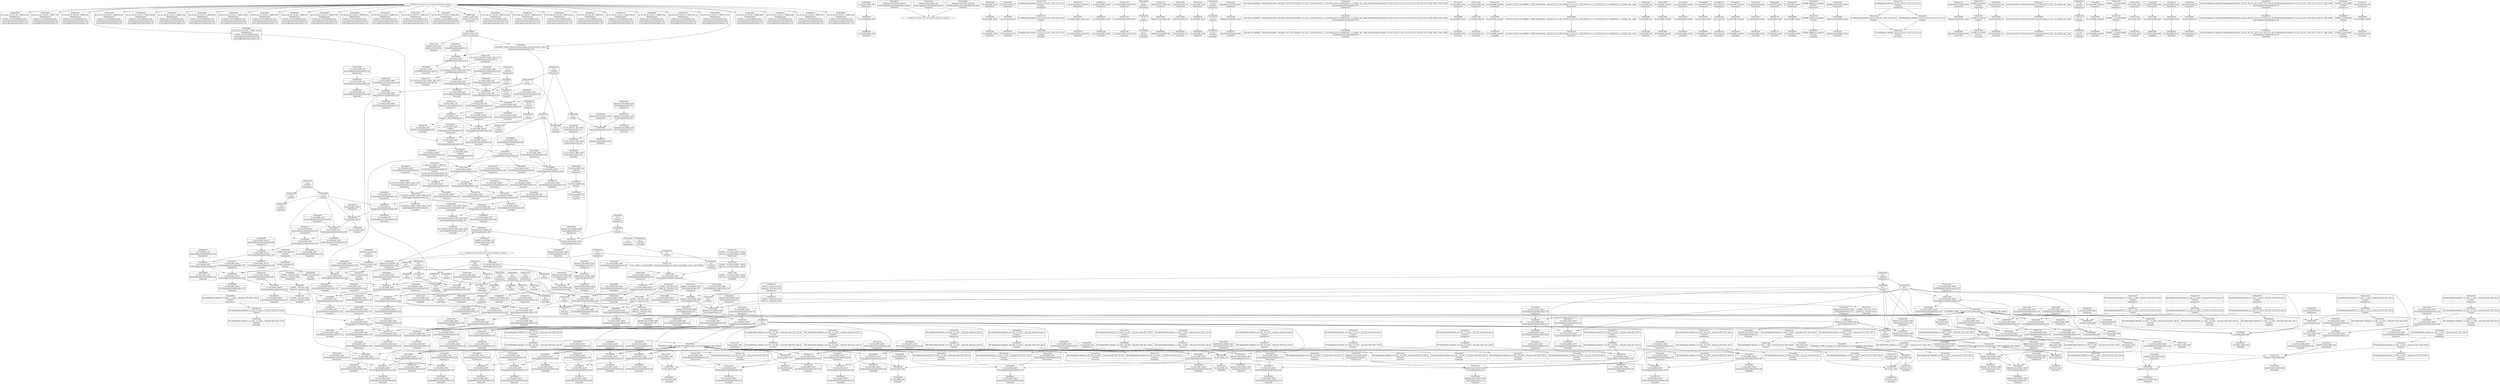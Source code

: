 digraph {
	CE0x4a77d40 [shape=record,shape=Mrecord,label="{CE0x4a77d40|__aa_current_profile:_tmp20|security/apparmor/include/context.h,138|*SummSource*}"]
	CE0x4a4a810 [shape=record,shape=Mrecord,label="{CE0x4a4a810|__aa_current_profile:_entry}"]
	CE0x4a902b0 [shape=record,shape=Mrecord,label="{CE0x4a902b0|aa_cred_profile:_tmp10|security/apparmor/include/context.h,100|*SummSource*}"]
	CE0x4a58260 [shape=record,shape=Mrecord,label="{CE0x4a58260|get_current:_tmp4|./arch/x86/include/asm/current.h,14|*SummSource*}"]
	CE0x4a64550 [shape=record,shape=Mrecord,label="{CE0x4a64550|apparmor_task_setrlimit:_error.0|*SummSink*}"]
	CE0x4a98a00 [shape=record,shape=Mrecord,label="{CE0x4a98a00|aa_cred_profile:_tmp27|security/apparmor/include/context.h,100}"]
	CE0x4a5e150 [shape=record,shape=Mrecord,label="{CE0x4a5e150|GLOBAL:___llvm_gcov_ctr58|Global_var:__llvm_gcov_ctr58|*SummSink*}"]
	CE0x4a71aa0 [shape=record,shape=Mrecord,label="{CE0x4a71aa0|0:_i8,_:_GCMR___aa_current_profile.__warned_internal_global_i8_0,_section_.data.unlikely_,_align_1:_elem_0:default:}"]
	CE0x4a4c220 [shape=record,shape=Mrecord,label="{CE0x4a4c220|apparmor_task_setrlimit:_tmp3|security/apparmor/lsm.c,612|*SummSink*}"]
	CE0x4aa57a0 [shape=record,shape=Mrecord,label="{CE0x4aa57a0|i64_0|*Constant*}"]
	CE0x4a567b0 [shape=record,shape=Mrecord,label="{CE0x4a567b0|apparmor_task_setrlimit:_call|security/apparmor/lsm.c,609}"]
	CE0x4aae100 [shape=record,shape=Mrecord,label="{CE0x4aae100|aa_cred_profile:_tmp19|security/apparmor/include/context.h,100|*SummSink*}"]
	CE0x4a90b20 [shape=record,shape=Mrecord,label="{CE0x4a90b20|apparmor_task_setrlimit:_resource|Function::apparmor_task_setrlimit&Arg::resource::|*SummSink*}"]
	CE0x4a82e40 [shape=record,shape=Mrecord,label="{CE0x4a82e40|__aa_current_profile:_tmp9|security/apparmor/include/context.h,138}"]
	CE0x4a70d30 [shape=record,shape=Mrecord,label="{CE0x4a70d30|__aa_current_profile:_tmp7|security/apparmor/include/context.h,138|*SummSink*}"]
	CE0x4a7eef0 [shape=record,shape=Mrecord,label="{CE0x4a7eef0|aa_cred_profile:_if.then|*SummSink*}"]
	CE0x4a60e70 [shape=record,shape=Mrecord,label="{CE0x4a60e70|_call_void_mcount()_#2|*SummSink*}"]
	CE0x4a4dc30 [shape=record,shape=Mrecord,label="{CE0x4a4dc30|i64_2|*Constant*|*SummSource*}"]
	CE0x4aa73f0 [shape=record,shape=Mrecord,label="{CE0x4aa73f0|aa_cred_profile:_tmp22|security/apparmor/include/context.h,100|*SummSink*}"]
	CE0x4a79560 [shape=record,shape=Mrecord,label="{CE0x4a79560|__aa_current_profile:_call|security/apparmor/include/context.h,138|*SummSink*}"]
	CE0x49ea9d0 [shape=record,shape=Mrecord,label="{CE0x49ea9d0|_ret_%struct.aa_profile*_%call4,_!dbg_!15494|security/apparmor/include/context.h,138|*SummSource*}"]
	CE0x4a975c0 [shape=record,shape=Mrecord,label="{CE0x4a975c0|aa_cred_profile:_tmp25|security/apparmor/include/context.h,100}"]
	CE0x4a73840 [shape=record,shape=Mrecord,label="{CE0x4a73840|i8*_getelementptr_inbounds_(_45_x_i8_,_45_x_i8_*_.str14,_i32_0,_i32_0)|*Constant*|*SummSink*}"]
	CE0x4a78970 [shape=record,shape=Mrecord,label="{CE0x4a78970|__aa_current_profile:_land.lhs.true|*SummSource*}"]
	CE0x4a9aa40 [shape=record,shape=Mrecord,label="{CE0x4a9aa40|aa_cred_profile:_profile11|security/apparmor/include/context.h,101}"]
	CE0x4a99760 [shape=record,shape=Mrecord,label="{CE0x4a99760|aa_cred_profile:_tmp28|security/apparmor/include/context.h,100}"]
	CE0x4aa7b60 [shape=record,shape=Mrecord,label="{CE0x4aa7b60|aa_cred_profile:_tmp23|security/apparmor/include/context.h,100|*SummSource*}"]
	CE0x4a6ee20 [shape=record,shape=Mrecord,label="{CE0x4a6ee20|i8_1|*Constant*|*SummSink*}"]
	CE0x4a66270 [shape=record,shape=Mrecord,label="{CE0x4a66270|__aa_current_profile:_tmp21|security/apparmor/include/context.h,138|*SummSource*}"]
	CE0x4a9f4f0 [shape=record,shape=Mrecord,label="{CE0x4a9f4f0|GLOBAL:___llvm_gcov_ctr46|Global_var:__llvm_gcov_ctr46}"]
	CE0x4aa7700 [shape=record,shape=Mrecord,label="{CE0x4aa7700|i64*_getelementptr_inbounds_(_16_x_i64_,_16_x_i64_*___llvm_gcov_ctr46,_i64_0,_i64_10)|*Constant*|*SummSink*}"]
	CE0x49eaa70 [shape=record,shape=Mrecord,label="{CE0x49eaa70|_ret_%struct.aa_profile*_%call4,_!dbg_!15494|security/apparmor/include/context.h,138}"]
	CE0x4abac20 [shape=record,shape=Mrecord,label="{CE0x4abac20|i64_6|*Constant*|*SummSink*}"]
	CE0x4abe3e0 [shape=record,shape=Mrecord,label="{CE0x4abe3e0|aa_cred_profile:_security|security/apparmor/include/context.h,99|*SummSink*}"]
	CE0x4a9f910 [shape=record,shape=Mrecord,label="{CE0x4a9f910|aa_cred_profile:_tmp7|security/apparmor/include/context.h,100|*SummSource*}"]
	CE0x48e8350 [shape=record,shape=Mrecord,label="{CE0x48e8350|__aa_current_profile:_entry|*SummSink*}"]
	CE0x4a4e720 [shape=record,shape=Mrecord,label="{CE0x4a4e720|__aa_current_profile:_do.end}"]
	CE0x4a83050 [shape=record,shape=Mrecord,label="{CE0x4a83050|__aa_current_profile:_tmp9|security/apparmor/include/context.h,138|*SummSink*}"]
	CE0x4ac4030 [shape=record,shape=Mrecord,label="{CE0x4ac4030|aa_cred_profile:_tmp29|security/apparmor/include/context.h,100|*SummSource*}"]
	CE0x4a64c40 [shape=record,shape=Mrecord,label="{CE0x4a64c40|apparmor_task_setrlimit:_tmp9|security/apparmor/lsm.c,615|*SummSink*}"]
	CE0x4a79d90 [shape=record,shape=Mrecord,label="{CE0x4a79d90|__aa_current_profile:_tmp13|security/apparmor/include/context.h,138|*SummSource*}"]
	CE0x4a7a270 [shape=record,shape=Mrecord,label="{CE0x4a7a270|__aa_current_profile:_tmp14|security/apparmor/include/context.h,138}"]
	CE0x4a720c0 [shape=record,shape=Mrecord,label="{CE0x4a720c0|aa_cred_profile:_tmp|*SummSink*}"]
	CE0x4a60770 [shape=record,shape=Mrecord,label="{CE0x4a60770|__aa_current_profile:_tmp3|*SummSource*}"]
	CE0x4a70a10 [shape=record,shape=Mrecord,label="{CE0x4a70a10|__aa_current_profile:_tmp7|security/apparmor/include/context.h,138}"]
	CE0x4a7c150 [shape=record,shape=Mrecord,label="{CE0x4a7c150|__aa_current_profile:_land.lhs.true2}"]
	CE0x4aa5400 [shape=record,shape=Mrecord,label="{CE0x4aa5400|aa_cred_profile:_tmp6|security/apparmor/include/context.h,100|*SummSink*}"]
	CE0x4aa6c90 [shape=record,shape=Mrecord,label="{CE0x4aa6c90|i64_12|*Constant*|*SummSource*}"]
	CE0x4a49ea0 [shape=record,shape=Mrecord,label="{CE0x4a49ea0|apparmor_task_setrlimit:_bb|*SummSink*}"]
	CE0x4a4e190 [shape=record,shape=Mrecord,label="{CE0x4a4e190|apparmor_task_setrlimit:_cmp|security/apparmor/lsm.c,612|*SummSource*}"]
	CE0x4a82680 [shape=record,shape=Mrecord,label="{CE0x4a82680|44:_i32,_48:_i16,_128:_i8*,_:_CMRE_32,36_|*MultipleSource*|Function::aa_cred_profile&Arg::cred::|security/apparmor/include/context.h,99|security/apparmor/include/context.h,138}"]
	CE0x49e82e0 [shape=record,shape=Mrecord,label="{CE0x49e82e0|__aa_current_profile:_entry|*SummSource*}"]
	CE0x4a67560 [shape=record,shape=Mrecord,label="{CE0x4a67560|aa_cred_profile:_cred|Function::aa_cred_profile&Arg::cred::}"]
	CE0x4a79450 [shape=record,shape=Mrecord,label="{CE0x4a79450|_call_void_mcount()_#2}"]
	CE0x4a8ef00 [shape=record,shape=Mrecord,label="{CE0x4a8ef00|aa_cred_profile:_tmp5|security/apparmor/include/context.h,99|*SummSource*}"]
	CE0x4a4db20 [shape=record,shape=Mrecord,label="{CE0x4a4db20|i64_2|*Constant*}"]
	CE0x4a65bb0 [shape=record,shape=Mrecord,label="{CE0x4a65bb0|__aa_current_profile:_cred|security/apparmor/include/context.h,138|*SummSink*}"]
	CE0x4aad140 [shape=record,shape=Mrecord,label="{CE0x4aad140|i64*_getelementptr_inbounds_(_16_x_i64_,_16_x_i64_*___llvm_gcov_ctr46,_i64_0,_i64_7)|*Constant*|*SummSource*}"]
	CE0x4a7bb00 [shape=record,shape=Mrecord,label="{CE0x4a7bb00|44:_i32,_48:_i16,_128:_i8*,_:_CMRE_72,80_|*MultipleSource*|Function::aa_cred_profile&Arg::cred::|security/apparmor/include/context.h,99|security/apparmor/include/context.h,138}"]
	CE0x4a78a30 [shape=record,shape=Mrecord,label="{CE0x4a78a30|__aa_current_profile:_land.lhs.true|*SummSink*}"]
	CE0x4a92860 [shape=record,shape=Mrecord,label="{CE0x4a92860|aa_cred_profile:_tmp3|*SummSink*}"]
	CE0x4a5dd20 [shape=record,shape=Mrecord,label="{CE0x4a5dd20|__aa_current_profile:_tobool|security/apparmor/include/context.h,138}"]
	CE0x4abe180 [shape=record,shape=Mrecord,label="{CE0x4abe180|aa_cred_profile:_tmp4|*LoadInst*|security/apparmor/include/context.h,99|*SummSink*}"]
	CE0x4abc430 [shape=record,shape=Mrecord,label="{CE0x4abc430|aa_cred_profile:_lnot3|security/apparmor/include/context.h,100|*SummSink*}"]
	CE0x4a9b3f0 [shape=record,shape=Mrecord,label="{CE0x4a9b3f0|aa_cred_profile:_tmp34|security/apparmor/include/context.h,101|*SummSink*}"]
	CE0x4a81240 [shape=record,shape=Mrecord,label="{CE0x4a81240|aa_cred_profile:_profile|security/apparmor/include/context.h,100|*SummSink*}"]
	CE0x4a930a0 [shape=record,shape=Mrecord,label="{CE0x4a930a0|44:_i32,_48:_i16,_128:_i8*,_:_CMRE_8,16_|*MultipleSource*|Function::aa_cred_profile&Arg::cred::|security/apparmor/include/context.h,99|security/apparmor/include/context.h,138}"]
	CE0x4a4bab0 [shape=record,shape=Mrecord,label="{CE0x4a4bab0|apparmor_task_setrlimit:_tmp4|security/apparmor/lsm.c,612|*SummSource*}"]
	CE0x4a536e0 [shape=record,shape=Mrecord,label="{CE0x4a536e0|apparmor_task_setrlimit:_call1|security/apparmor/lsm.c,613|*SummSource*}"]
	CE0x4a56280 [shape=record,shape=Mrecord,label="{CE0x4a56280|apparmor_task_setrlimit:_tmp1}"]
	CE0x4a94750 [shape=record,shape=Mrecord,label="{CE0x4a94750|aa_cred_profile:_if.end}"]
	CE0x4aa8e40 [shape=record,shape=Mrecord,label="{CE0x4aa8e40|aa_cred_profile:_tmp21|security/apparmor/include/context.h,100|*SummSink*}"]
	CE0x4a7dfc0 [shape=record,shape=Mrecord,label="{CE0x4a7dfc0|__aa_current_profile:_tmp4|security/apparmor/include/context.h,138}"]
	CE0x4aa52c0 [shape=record,shape=Mrecord,label="{CE0x4aa52c0|aa_cred_profile:_tmp6|security/apparmor/include/context.h,100}"]
	CE0x4a766d0 [shape=record,shape=Mrecord,label="{CE0x4a766d0|i64*_getelementptr_inbounds_(_11_x_i64_,_11_x_i64_*___llvm_gcov_ctr58,_i64_0,_i64_10)|*Constant*|*SummSink*}"]
	CE0x4a7af80 [shape=record,shape=Mrecord,label="{CE0x4a7af80|i64*_getelementptr_inbounds_(_11_x_i64_,_11_x_i64_*___llvm_gcov_ctr58,_i64_0,_i64_8)|*Constant*|*SummSource*}"]
	CE0x4a601e0 [shape=record,shape=Mrecord,label="{CE0x4a601e0|__aa_current_profile:_tmp2}"]
	CE0x4a9f800 [shape=record,shape=Mrecord,label="{CE0x4a9f800|aa_cred_profile:_tmp7|security/apparmor/include/context.h,100}"]
	CE0x4a75590 [shape=record,shape=Mrecord,label="{CE0x4a75590|_ret_%struct.task_struct*_%tmp4,_!dbg_!15471|./arch/x86/include/asm/current.h,14|*SummSource*}"]
	CE0x4a4be80 [shape=record,shape=Mrecord,label="{CE0x4a4be80|apparmor_task_setrlimit:_tmp5|security/apparmor/lsm.c,612|*SummSink*}"]
	CE0x4a53250 [shape=record,shape=Mrecord,label="{CE0x4a53250|apparmor_task_setrlimit:_tmp8|security/apparmor/lsm.c,613|*SummSource*}"]
	CE0x4aa8970 [shape=record,shape=Mrecord,label="{CE0x4aa8970|i32_100|*Constant*|*SummSink*}"]
	CE0x4abe310 [shape=record,shape=Mrecord,label="{CE0x4abe310|aa_cred_profile:_security|security/apparmor/include/context.h,99|*SummSource*}"]
	CE0x4a442f0 [shape=record,shape=Mrecord,label="{CE0x4a442f0|apparmor_task_setrlimit:_entry}"]
	CE0x4a9a070 [shape=record,shape=Mrecord,label="{CE0x4a9a070|i64*_getelementptr_inbounds_(_16_x_i64_,_16_x_i64_*___llvm_gcov_ctr46,_i64_0,_i64_15)|*Constant*|*SummSource*}"]
	CE0x4a77c40 [shape=record,shape=Mrecord,label="{CE0x4a77c40|__aa_current_profile:_tmp20|security/apparmor/include/context.h,138}"]
	CE0x4a9f790 [shape=record,shape=Mrecord,label="{CE0x4a9f790|aa_cred_profile:_tmp7|security/apparmor/include/context.h,100|*SummSink*}"]
	CE0x4aa5ee0 [shape=record,shape=Mrecord,label="{CE0x4aa5ee0|i64*_getelementptr_inbounds_(_16_x_i64_,_16_x_i64_*___llvm_gcov_ctr46,_i64_0,_i64_8)|*Constant*}"]
	CE0x4aa8c80 [shape=record,shape=Mrecord,label="{CE0x4aa8c80|aa_cred_profile:_tmp21|security/apparmor/include/context.h,100|*SummSource*}"]
	CE0x4a4e0f0 [shape=record,shape=Mrecord,label="{CE0x4a4e0f0|apparmor_task_setrlimit:_tmp3|security/apparmor/lsm.c,612}"]
	CE0x4a6b790 [shape=record,shape=Mrecord,label="{CE0x4a6b790|__aa_current_profile:_call3|security/apparmor/include/context.h,138}"]
	CE0x4aa5390 [shape=record,shape=Mrecord,label="{CE0x4aa5390|GLOBAL:___llvm_gcov_ctr46|Global_var:__llvm_gcov_ctr46|*SummSink*}"]
	CE0x4a8ec70 [shape=record,shape=Mrecord,label="{CE0x4a8ec70|i64_2|*Constant*}"]
	CE0x4a50320 [shape=record,shape=Mrecord,label="{CE0x4a50320|apparmor_task_setrlimit:_tmp8|security/apparmor/lsm.c,613}"]
	CE0x4aa0140 [shape=record,shape=Mrecord,label="{CE0x4aa0140|i64*_getelementptr_inbounds_(_2_x_i64_,_2_x_i64_*___llvm_gcov_ctr112,_i64_0,_i64_0)|*Constant*|*SummSource*}"]
	CE0x4aaebe0 [shape=record,shape=Mrecord,label="{CE0x4aaebe0|aa_cred_profile:_tmp6|security/apparmor/include/context.h,100|*SummSource*}"]
	CE0x4a65750 [shape=record,shape=Mrecord,label="{CE0x4a65750|i32_78|*Constant*|*SummSink*}"]
	CE0x4a55400 [shape=record,shape=Mrecord,label="{CE0x4a55400|__aa_current_profile:_tobool1|security/apparmor/include/context.h,138|*SummSource*}"]
	CE0x4aa7050 [shape=record,shape=Mrecord,label="{CE0x4aa7050|i64*_getelementptr_inbounds_(_16_x_i64_,_16_x_i64_*___llvm_gcov_ctr46,_i64_0,_i64_9)|*Constant*|*SummSource*}"]
	CE0x4aafd20 [shape=record,shape=Mrecord,label="{CE0x4aafd20|i64*_getelementptr_inbounds_(_16_x_i64_,_16_x_i64_*___llvm_gcov_ctr46,_i64_0,_i64_4)|*Constant*}"]
	CE0x4a6de10 [shape=record,shape=Mrecord,label="{CE0x4a6de10|__aa_current_profile:_tmp1|*SummSink*}"]
	CE0x4a77680 [shape=record,shape=Mrecord,label="{CE0x4a77680|__aa_current_profile:_tmp19|security/apparmor/include/context.h,138}"]
	CE0x4a91550 [shape=record,shape=Mrecord,label="{CE0x4a91550|aa_cred_profile:_tmp5|security/apparmor/include/context.h,99}"]
	CE0x4a96fe0 [shape=record,shape=Mrecord,label="{CE0x4a96fe0|aa_cred_profile:_tmp24|security/apparmor/include/context.h,100}"]
	CE0x4a71b90 [shape=record,shape=Mrecord,label="{CE0x4a71b90|GLOBAL:_current_task|Global_var:current_task|*SummSource*}"]
	CE0x4a4fd70 [shape=record,shape=Mrecord,label="{CE0x4a4fd70|apparmor_task_setrlimit:_tmp7|security/apparmor/lsm.c,613}"]
	CE0x4aa91b0 [shape=record,shape=Mrecord,label="{CE0x4aa91b0|_call_void_asm_sideeffect_1:_09ud2_0A.pushsection___bug_table,_22a_22_0A2:_09.long_1b_-_2b,_$_0:c_-_2b_0A_09.word_$_1:c_,_0_0A_09.org_2b+$_2:c_0A.popsection_,_i,i,i,_dirflag_,_fpsr_,_flags_(i8*_getelementptr_inbounds_(_36_x_i8_,_36_x_i8_*_.str12,_i32_0,_i32_0),_i32_100,_i64_12)_#2,_!dbg_!15490,_!srcloc_!15493|security/apparmor/include/context.h,100}"]
	CE0x4a4d740 [shape=record,shape=Mrecord,label="{CE0x4a4d740|apparmor_task_setrlimit:_mode|security/apparmor/lsm.c,612}"]
	CE0x4a4bce0 [shape=record,shape=Mrecord,label="{CE0x4a4bce0|apparmor_task_setrlimit:_tmp5|security/apparmor/lsm.c,612|*SummSource*}"]
	CE0x4a6a880 [shape=record,shape=Mrecord,label="{CE0x4a6a880|i64*_getelementptr_inbounds_(_11_x_i64_,_11_x_i64_*___llvm_gcov_ctr58,_i64_0,_i64_6)|*Constant*|*SummSource*}"]
	CE0x4aaf6b0 [shape=record,shape=Mrecord,label="{CE0x4aaf6b0|aa_cred_profile:_tmp9|security/apparmor/include/context.h,100}"]
	CE0x4aaed60 [shape=record,shape=Mrecord,label="{CE0x4aaed60|aa_cred_profile:_tobool|security/apparmor/include/context.h,100|*SummSink*}"]
	CE0x4a73e50 [shape=record,shape=Mrecord,label="{CE0x4a73e50|aa_cred_profile:_tmp15|security/apparmor/include/context.h,100|*SummSource*}"]
	CE0x4a66a10 [shape=record,shape=Mrecord,label="{CE0x4a66a10|__aa_current_profile:_call4|security/apparmor/include/context.h,138|*SummSink*}"]
	CE0x4a4fe50 [shape=record,shape=Mrecord,label="{CE0x4a4fe50|apparmor_task_setrlimit:_tmp7|security/apparmor/lsm.c,613|*SummSink*}"]
	CE0x4abe0b0 [shape=record,shape=Mrecord,label="{CE0x4abe0b0|i32_22|*Constant*|*SummSource*}"]
	CE0x4a69220 [shape=record,shape=Mrecord,label="{CE0x4a69220|get_current:_tmp2|*SummSink*}"]
	CE0x4ab9f40 [shape=record,shape=Mrecord,label="{CE0x4ab9f40|i64*_getelementptr_inbounds_(_16_x_i64_,_16_x_i64_*___llvm_gcov_ctr46,_i64_0,_i64_7)|*Constant*|*SummSink*}"]
	CE0x4abd910 [shape=record,shape=Mrecord,label="{CE0x4abd910|aa_cred_profile:_lor.rhs|*SummSink*}"]
	CE0x4a90870 [shape=record,shape=Mrecord,label="{CE0x4a90870|aa_cred_profile:_tmp11|security/apparmor/include/context.h,100|*SummSource*}"]
	CE0x4a523d0 [shape=record,shape=Mrecord,label="{CE0x4a523d0|__aa_current_profile:_bb|*SummSource*}"]
	CE0x4a968b0 [shape=record,shape=Mrecord,label="{CE0x4a968b0|aa_cred_profile:_tmp31|security/apparmor/include/context.h,100}"]
	CE0x4a7aa30 [shape=record,shape=Mrecord,label="{CE0x4a7aa30|i1_true|*Constant*|*SummSource*}"]
	CE0x4a52620 [shape=record,shape=Mrecord,label="{CE0x4a52620|i64_3|*Constant*|*SummSink*}"]
	CE0x4a6d830 [shape=record,shape=Mrecord,label="{CE0x4a6d830|__aa_current_profile:_tmp|*SummSink*}"]
	CE0x4aaf000 [shape=record,shape=Mrecord,label="{CE0x4aaf000|aa_cred_profile:_do.body5}"]
	CE0x4aa9e00 [shape=record,shape=Mrecord,label="{CE0x4aa9e00|void_(i8*,_i32,_i64)*_asm_sideeffect_1:_09ud2_0A.pushsection___bug_table,_22a_22_0A2:_09.long_1b_-_2b,_$_0:c_-_2b_0A_09.word_$_1:c_,_0_0A_09.org_2b+$_2:c_0A.popsection_,_i,i,i,_dirflag_,_fpsr_,_flags_}"]
	CE0x4a69000 [shape=record,shape=Mrecord,label="{CE0x4a69000|get_current:_tmp2|*SummSource*}"]
	CE0x4a50bf0 [shape=record,shape=Mrecord,label="{CE0x4a50bf0|i64*_getelementptr_inbounds_(_5_x_i64_,_5_x_i64_*___llvm_gcov_ctr105,_i64_0,_i64_0)|*Constant*|*SummSink*}"]
	CE0x4abbc00 [shape=record,shape=Mrecord,label="{CE0x4abbc00|aa_cred_profile:_lnot2|security/apparmor/include/context.h,100|*SummSource*}"]
	CE0x4a660f0 [shape=record,shape=Mrecord,label="{CE0x4a660f0|__aa_current_profile:_tmp21|security/apparmor/include/context.h,138}"]
	CE0x4ac2ab0 [shape=record,shape=Mrecord,label="{CE0x4ac2ab0|aa_cred_profile:_bb|*SummSink*}"]
	CE0x4a50950 [shape=record,shape=Mrecord,label="{CE0x4a50950|apparmor_task_setrlimit:_tmp2|security/apparmor/lsm.c,612|*SummSink*}"]
	CE0x4a983f0 [shape=record,shape=Mrecord,label="{CE0x4a983f0|aa_cred_profile:_tmp26|security/apparmor/include/context.h,100}"]
	CE0x4a7b3c0 [shape=record,shape=Mrecord,label="{CE0x4a7b3c0|__aa_current_profile:_tmp15|security/apparmor/include/context.h,138|*SummSource*}"]
	CE0x4a94930 [shape=record,shape=Mrecord,label="{CE0x4a94930|aa_cred_profile:_if.end|*SummSink*}"]
	CE0x4aacad0 [shape=record,shape=Mrecord,label="{CE0x4aacad0|aa_cred_profile:_tmp17|security/apparmor/include/context.h,100|*SummSource*}"]
	CE0x4a652a0 [shape=record,shape=Mrecord,label="{CE0x4a652a0|GLOBAL:___llvm_gcov_ctr105|Global_var:__llvm_gcov_ctr105|*SummSink*}"]
	CE0x4a69c60 [shape=record,shape=Mrecord,label="{CE0x4a69c60|__aa_current_profile:_tmp11|security/apparmor/include/context.h,138|*SummSource*}"]
	CE0x4a791d0 [shape=record,shape=Mrecord,label="{CE0x4a791d0|__aa_current_profile:_tmp3|*SummSink*}"]
	CE0x4a7dd00 [shape=record,shape=Mrecord,label="{CE0x4a7dd00|aa_cred_profile:_do.end8|*SummSink*}"]
	CE0x4a7c970 [shape=record,shape=Mrecord,label="{CE0x4a7c970|__aa_current_profile:_do.body}"]
	CE0x4a4e220 [shape=record,shape=Mrecord,label="{CE0x4a4e220|apparmor_task_setrlimit:_call|security/apparmor/lsm.c,609|*SummSink*}"]
	CE0x4abaa60 [shape=record,shape=Mrecord,label="{CE0x4abaa60|i64_6|*Constant*|*SummSource*}"]
	CE0x4a52b20 [shape=record,shape=Mrecord,label="{CE0x4a52b20|__aa_current_profile:_tmp|*SummSource*}"]
	CE0x4a781e0 [shape=record,shape=Mrecord,label="{CE0x4a781e0|44:_i32,_48:_i16,_128:_i8*,_:_CMRE_96,104_|*MultipleSource*|Function::aa_cred_profile&Arg::cred::|security/apparmor/include/context.h,99|security/apparmor/include/context.h,138}"]
	CE0x4a962d0 [shape=record,shape=Mrecord,label="{CE0x4a962d0|aa_cred_profile:_tmp30|security/apparmor/include/context.h,100}"]
	CE0x4a910d0 [shape=record,shape=Mrecord,label="{CE0x4a910d0|44:_i32,_48:_i16,_128:_i8*,_:_CMRE_160,168_|*MultipleSource*|Function::aa_cred_profile&Arg::cred::|security/apparmor/include/context.h,99|security/apparmor/include/context.h,138}"]
	CE0x4a821b0 [shape=record,shape=Mrecord,label="{CE0x4a821b0|44:_i32,_48:_i16,_128:_i8*,_:_CMRE_24,28_|*MultipleSource*|Function::aa_cred_profile&Arg::cred::|security/apparmor/include/context.h,99|security/apparmor/include/context.h,138}"]
	CE0x560df50 [shape=record,shape=Mrecord,label="{CE0x560df50|i64_1|*Constant*}"]
	CE0x4ac46e0 [shape=record,shape=Mrecord,label="{CE0x4ac46e0|i64*_getelementptr_inbounds_(_16_x_i64_,_16_x_i64_*___llvm_gcov_ctr46,_i64_0,_i64_14)|*Constant*|*SummSource*}"]
	CE0x4a737d0 [shape=record,shape=Mrecord,label="{CE0x4a737d0|i8*_getelementptr_inbounds_(_45_x_i8_,_45_x_i8_*_.str14,_i32_0,_i32_0)|*Constant*|*SummSource*}"]
	CE0x4a64750 [shape=record,shape=Mrecord,label="{CE0x4a64750|i64*_getelementptr_inbounds_(_5_x_i64_,_5_x_i64_*___llvm_gcov_ctr105,_i64_0,_i64_4)|*Constant*}"]
	CE0x4a54e50 [shape=record,shape=Mrecord,label="{CE0x4a54e50|i64*_getelementptr_inbounds_(_11_x_i64_,_11_x_i64_*___llvm_gcov_ctr58,_i64_0,_i64_6)|*Constant*|*SummSink*}"]
	CE0x4a55a20 [shape=record,shape=Mrecord,label="{CE0x4a55a20|i64_4|*Constant*|*SummSource*}"]
	CE0x4a804f0 [shape=record,shape=Mrecord,label="{CE0x4a804f0|aa_cred_profile:_tmp|*SummSource*}"]
	CE0x4abc270 [shape=record,shape=Mrecord,label="{CE0x4abc270|aa_cred_profile:_lnot3|security/apparmor/include/context.h,100|*SummSource*}"]
	CE0x4a72130 [shape=record,shape=Mrecord,label="{CE0x4a72130|i64*_getelementptr_inbounds_(_16_x_i64_,_16_x_i64_*___llvm_gcov_ctr46,_i64_0,_i64_1)|*Constant*|*SummSink*}"]
	CE0x4a7bd00 [shape=record,shape=Mrecord,label="{CE0x4a7bd00|44:_i32,_48:_i16,_128:_i8*,_:_CMRE_80,88_|*MultipleSource*|Function::aa_cred_profile&Arg::cred::|security/apparmor/include/context.h,99|security/apparmor/include/context.h,138}"]
	CE0x4ac3160 [shape=record,shape=Mrecord,label="{CE0x4ac3160|aa_cred_profile:_tmp12|security/apparmor/include/context.h,100}"]
	CE0x4aad9f0 [shape=record,shape=Mrecord,label="{CE0x4aad9f0|aa_cred_profile:_tmp18|security/apparmor/include/context.h,100|*SummSink*}"]
	CE0x4a657c0 [shape=record,shape=Mrecord,label="{CE0x4a657c0|i32_78|*Constant*|*SummSource*}"]
	CE0x4a9b110 [shape=record,shape=Mrecord,label="{CE0x4a9b110|aa_cred_profile:_tmp34|security/apparmor/include/context.h,101}"]
	CE0x4a6d490 [shape=record,shape=Mrecord,label="{CE0x4a6d490|aa_cred_profile:_do.body|*SummSource*}"]
	CE0x4aba550 [shape=record,shape=Mrecord,label="{CE0x4aba550|aa_cred_profile:_tobool4|security/apparmor/include/context.h,100|*SummSource*}"]
	CE0x4a6c1b0 [shape=record,shape=Mrecord,label="{CE0x4a6c1b0|get_current:_bb|*SummSink*}"]
	CE0x4ac3300 [shape=record,shape=Mrecord,label="{CE0x4ac3300|aa_cred_profile:_tmp12|security/apparmor/include/context.h,100|*SummSource*}"]
	CE0x4a65130 [shape=record,shape=Mrecord,label="{CE0x4a65130|GLOBAL:___llvm_gcov_ctr105|Global_var:__llvm_gcov_ctr105|*SummSource*}"]
	CE0x4a73760 [shape=record,shape=Mrecord,label="{CE0x4a73760|i8*_getelementptr_inbounds_(_45_x_i8_,_45_x_i8_*_.str14,_i32_0,_i32_0)|*Constant*}"]
	CE0x4a70790 [shape=record,shape=Mrecord,label="{CE0x4a70790|__aa_current_profile:_tmp6|security/apparmor/include/context.h,138|*SummSink*}"]
	CE0x4a5dea0 [shape=record,shape=Mrecord,label="{CE0x4a5dea0|__aa_current_profile:_tobool|security/apparmor/include/context.h,138|*SummSource*}"]
	CE0x4ab9000 [shape=record,shape=Mrecord,label="{CE0x4ab9000|aa_cred_profile:_lnot.ext|security/apparmor/include/context.h,100|*SummSource*}"]
	CE0x4a788a0 [shape=record,shape=Mrecord,label="{CE0x4a788a0|44:_i32,_48:_i16,_128:_i8*,_:_CMRE_120,128_|*MultipleSource*|Function::aa_cred_profile&Arg::cred::|security/apparmor/include/context.h,99|security/apparmor/include/context.h,138}"]
	CE0x4a69520 [shape=record,shape=Mrecord,label="{CE0x4a69520|__aa_current_profile:_tmp10|security/apparmor/include/context.h,138}"]
	CE0x4a97d90 [shape=record,shape=Mrecord,label="{CE0x4a97d90|i64*_getelementptr_inbounds_(_16_x_i64_,_16_x_i64_*___llvm_gcov_ctr46,_i64_0,_i64_12)|*Constant*|*SummSource*}"]
	CE0x4aa06c0 [shape=record,shape=Mrecord,label="{CE0x4aa06c0|i64*_getelementptr_inbounds_(_16_x_i64_,_16_x_i64_*___llvm_gcov_ctr46,_i64_0,_i64_1)|*Constant*|*SummSource*}"]
	CE0x4a64810 [shape=record,shape=Mrecord,label="{CE0x4a64810|i64*_getelementptr_inbounds_(_5_x_i64_,_5_x_i64_*___llvm_gcov_ctr105,_i64_0,_i64_4)|*Constant*|*SummSource*}"]
	CE0x4ab0160 [shape=record,shape=Mrecord,label="{CE0x4ab0160|apparmor_task_setrlimit:_task|Function::apparmor_task_setrlimit&Arg::task::|*SummSink*}"]
	CE0x4aacc50 [shape=record,shape=Mrecord,label="{CE0x4aacc50|aa_cred_profile:_tmp17|security/apparmor/include/context.h,100|*SummSink*}"]
	CE0x4a99840 [shape=record,shape=Mrecord,label="{CE0x4a99840|aa_cred_profile:_tmp28|security/apparmor/include/context.h,100|*SummSink*}"]
	CE0x4a5ae10 [shape=record,shape=Mrecord,label="{CE0x4a5ae10|i64_1|*Constant*|*SummSource*}"]
	CE0x4a50a40 [shape=record,shape=Mrecord,label="{CE0x4a50a40|i64*_getelementptr_inbounds_(_5_x_i64_,_5_x_i64_*___llvm_gcov_ctr105,_i64_0,_i64_0)|*Constant*|*SummSource*}"]
	CE0x4aa0bc0 [shape=record,shape=Mrecord,label="{CE0x4aa0bc0|aa_cred_profile:_do.end10}"]
	CE0x4ab9380 [shape=record,shape=Mrecord,label="{CE0x4ab9380|aa_cred_profile:_conv|security/apparmor/include/context.h,100}"]
	CE0x4a55530 [shape=record,shape=Mrecord,label="{CE0x4a55530|__aa_current_profile:_tobool1|security/apparmor/include/context.h,138|*SummSink*}"]
	CE0x4abd3f0 [shape=record,shape=Mrecord,label="{CE0x4abd3f0|44:_i32,_48:_i16,_128:_i8*,_:_CMRE_52,56_|*MultipleSource*|Function::aa_cred_profile&Arg::cred::|security/apparmor/include/context.h,99|security/apparmor/include/context.h,138}"]
	CE0x4a770a0 [shape=record,shape=Mrecord,label="{CE0x4a770a0|i64*_getelementptr_inbounds_(_11_x_i64_,_11_x_i64_*___llvm_gcov_ctr58,_i64_0,_i64_10)|*Constant*|*SummSource*}"]
	CE0x4a70210 [shape=record,shape=Mrecord,label="{CE0x4a70210|__aa_current_profile:_if.then}"]
	CE0x4a73970 [shape=record,shape=Mrecord,label="{CE0x4a73970|aa_cred_profile:_tmp14|security/apparmor/include/context.h,100|*SummSink*}"]
	CE0x4a70610 [shape=record,shape=Mrecord,label="{CE0x4a70610|__aa_current_profile:_tmp6|security/apparmor/include/context.h,138|*SummSource*}"]
	CE0x4a54de0 [shape=record,shape=Mrecord,label="{CE0x4a54de0|__aa_current_profile:_tmp8|security/apparmor/include/context.h,138|*SummSink*}"]
	CE0x4a65990 [shape=record,shape=Mrecord,label="{CE0x4a65990|aa_cred_profile:_entry|*SummSource*}"]
	CE0x4ac3710 [shape=record,shape=Mrecord,label="{CE0x4ac3710|aa_cred_profile:_tobool1|security/apparmor/include/context.h,100|*SummSink*}"]
	CE0x4ab8610 [shape=record,shape=Mrecord,label="{CE0x4ab8610|aa_cred_profile:_lor.end|*SummSink*}"]
	CE0x4a63850 [shape=record,shape=Mrecord,label="{CE0x4a63850|_ret_i32_%error.0,_!dbg_!15482|security/apparmor/lsm.c,615}"]
	CE0x4a710d0 [shape=record,shape=Mrecord,label="{CE0x4a710d0|GLOBAL:___aa_current_profile.__warned|Global_var:__aa_current_profile.__warned}"]
	CE0x4a7c810 [shape=record,shape=Mrecord,label="{CE0x4a7c810|get_current:_tmp1|*SummSource*}"]
	CE0x4a90240 [shape=record,shape=Mrecord,label="{CE0x4a90240|aa_cred_profile:_tmp10|security/apparmor/include/context.h,100}"]
	CE0x4a64dc0 [shape=record,shape=Mrecord,label="{CE0x4a64dc0|apparmor_task_setrlimit:_tmp10|security/apparmor/lsm.c,615|*SummSink*}"]
	CE0x4a447c0 [shape=record,shape=Mrecord,label="{CE0x4a447c0|apparmor_task_setrlimit:_entry|*SummSink*}"]
	CE0x4a6fd50 [shape=record,shape=Mrecord,label="{CE0x4a6fd50|GLOBAL:_lockdep_rcu_suspicious|*Constant*|*SummSink*}"]
	CE0x4a5e320 [shape=record,shape=Mrecord,label="{CE0x4a5e320|i64_2|*Constant*}"]
	CE0x4a51fe0 [shape=record,shape=Mrecord,label="{CE0x4a51fe0|apparmor_task_setrlimit:_if.then|*SummSink*}"]
	CE0x4a80340 [shape=record,shape=Mrecord,label="{CE0x4a80340|i64*_getelementptr_inbounds_(_16_x_i64_,_16_x_i64_*___llvm_gcov_ctr46,_i64_0,_i64_0)|*Constant*|*SummSource*}"]
	CE0x4a8f950 [shape=record,shape=Mrecord,label="{CE0x4a8f950|GLOBAL:_current_task|Global_var:current_task}"]
	CE0x4a7cae0 [shape=record,shape=Mrecord,label="{CE0x4a7cae0|aa_cred_profile:_tmp2|*SummSource*}"]
	CE0x4a724a0 [shape=record,shape=Mrecord,label="{CE0x4a724a0|i8*_getelementptr_inbounds_(_36_x_i8_,_36_x_i8_*_.str12,_i32_0,_i32_0)|*Constant*}"]
	CE0x4a7eb40 [shape=record,shape=Mrecord,label="{CE0x4a7eb40|__aa_current_profile:_tmp5|security/apparmor/include/context.h,138|*SummSource*}"]
	CE0x4a5af20 [shape=record,shape=Mrecord,label="{CE0x4a5af20|apparmor_task_setrlimit:_tmp1|*SummSource*}"]
	CE0x4abb170 [shape=record,shape=Mrecord,label="{CE0x4abb170|aa_cred_profile:_tmp2}"]
	CE0x4abbb40 [shape=record,shape=Mrecord,label="{CE0x4abbb40|aa_cred_profile:_lnot2|security/apparmor/include/context.h,100}"]
	CE0x4a4c9d0 [shape=record,shape=Mrecord,label="{CE0x4a4c9d0|apparmor_task_setrlimit:_if.end|*SummSink*}"]
	CE0x4a74e20 [shape=record,shape=Mrecord,label="{CE0x4a74e20|GLOBAL:_get_current|*Constant*|*SummSource*}"]
	CE0x4a7cd50 [shape=record,shape=Mrecord,label="{CE0x4a7cd50|aa_cred_profile:_tmp3}"]
	CE0x4a92b00 [shape=record,shape=Mrecord,label="{CE0x4a92b00|_call_void_mcount()_#2}"]
	CE0x4ab0270 [shape=record,shape=Mrecord,label="{CE0x4ab0270|i32_22|*Constant*}"]
	CE0x4a664a0 [shape=record,shape=Mrecord,label="{CE0x4a664a0|__aa_current_profile:_tmp21|security/apparmor/include/context.h,138|*SummSink*}"]
	CE0x4a6b140 [shape=record,shape=Mrecord,label="{CE0x4a6b140|%struct.task_struct*_(%struct.task_struct**)*_asm_movq_%gs:$_1:P_,$0_,_r,im,_dirflag_,_fpsr_,_flags_|*SummSink*}"]
	CE0x4a75000 [shape=record,shape=Mrecord,label="{CE0x4a75000|GLOBAL:_get_current|*Constant*|*SummSink*}"]
	CE0x4abd9f0 [shape=record,shape=Mrecord,label="{CE0x4abd9f0|aa_cred_profile:_bb}"]
	CE0x4a69440 [shape=record,shape=Mrecord,label="{CE0x4a69440|get_current:_tmp3}"]
	CE0x4a643b0 [shape=record,shape=Mrecord,label="{CE0x4a643b0|apparmor_task_setrlimit:_error.0|*SummSource*}"]
	CE0x4aa9330 [shape=record,shape=Mrecord,label="{CE0x4aa9330|_call_void_asm_sideeffect_1:_09ud2_0A.pushsection___bug_table,_22a_22_0A2:_09.long_1b_-_2b,_$_0:c_-_2b_0A_09.word_$_1:c_,_0_0A_09.org_2b+$_2:c_0A.popsection_,_i,i,i,_dirflag_,_fpsr_,_flags_(i8*_getelementptr_inbounds_(_36_x_i8_,_36_x_i8_*_.str12,_i32_0,_i32_0),_i32_100,_i64_12)_#2,_!dbg_!15490,_!srcloc_!15493|security/apparmor/include/context.h,100|*SummSource*}"]
	CE0x4aa0620 [shape=record,shape=Mrecord,label="{CE0x4aa0620|i64*_getelementptr_inbounds_(_16_x_i64_,_16_x_i64_*___llvm_gcov_ctr46,_i64_0,_i64_1)|*Constant*}"]
	CE0x4a768e0 [shape=record,shape=Mrecord,label="{CE0x4a768e0|__aa_current_profile:_tmp18|security/apparmor/include/context.h,138}"]
	CE0x4a6e5a0 [shape=record,shape=Mrecord,label="{CE0x4a6e5a0|__aa_current_profile:_tmp16|security/apparmor/include/context.h,138|*SummSource*}"]
	CE0x4a4e500 [shape=record,shape=Mrecord,label="{CE0x4a4e500|i64*_getelementptr_inbounds_(_11_x_i64_,_11_x_i64_*___llvm_gcov_ctr58,_i64_0,_i64_0)|*Constant*|*SummSink*}"]
	CE0x4a42ea0 [shape=record,shape=Mrecord,label="{CE0x4a42ea0|i32_138|*Constant*}"]
	CE0x4a92f20 [shape=record,shape=Mrecord,label="{CE0x4a92f20|44:_i32,_48:_i16,_128:_i8*,_:_CMRE_4,8_|*MultipleSource*|Function::aa_cred_profile&Arg::cred::|security/apparmor/include/context.h,99|security/apparmor/include/context.h,138}"]
	CE0x4a679d0 [shape=record,shape=Mrecord,label="{CE0x4a679d0|_ret_%struct.aa_profile*_%tmp34,_!dbg_!15510|security/apparmor/include/context.h,101|*SummSource*}"]
	CE0x4a94ab0 [shape=record,shape=Mrecord,label="{CE0x4a94ab0|get_current:_tmp3|*SummSink*}"]
	CE0x4a42f10 [shape=record,shape=Mrecord,label="{CE0x4a42f10|i32_138|*Constant*|*SummSource*}"]
	CE0x4a94450 [shape=record,shape=Mrecord,label="{CE0x4a94450|i64*_getelementptr_inbounds_(_2_x_i64_,_2_x_i64_*___llvm_gcov_ctr112,_i64_0,_i64_1)|*Constant*}"]
	CE0x4aaf210 [shape=record,shape=Mrecord,label="{CE0x4aaf210|aa_cred_profile:_do.end10|*SummSink*}"]
	CE0x4a60cb0 [shape=record,shape=Mrecord,label="{CE0x4a60cb0|i64_0|*Constant*|*SummSink*}"]
	CE0x4a75c60 [shape=record,shape=Mrecord,label="{CE0x4a75c60|i64*_getelementptr_inbounds_(_11_x_i64_,_11_x_i64_*___llvm_gcov_ctr58,_i64_0,_i64_9)|*Constant*}"]
	CE0x4a53850 [shape=record,shape=Mrecord,label="{CE0x4a53850|apparmor_task_setrlimit:_call1|security/apparmor/lsm.c,613|*SummSink*}"]
	CE0x4a656a0 [shape=record,shape=Mrecord,label="{CE0x4a656a0|i32_78|*Constant*}"]
	CE0x4a82980 [shape=record,shape=Mrecord,label="{CE0x4a82980|44:_i32,_48:_i16,_128:_i8*,_:_CMRE_40,44_|*MultipleSource*|Function::aa_cred_profile&Arg::cred::|security/apparmor/include/context.h,99|security/apparmor/include/context.h,138}"]
	CE0x4aa7d20 [shape=record,shape=Mrecord,label="{CE0x4aa7d20|aa_cred_profile:_tmp23|security/apparmor/include/context.h,100|*SummSink*}"]
	CE0x4a99050 [shape=record,shape=Mrecord,label="{CE0x4a99050|i64*_getelementptr_inbounds_(_16_x_i64_,_16_x_i64_*___llvm_gcov_ctr46,_i64_0,_i64_13)|*Constant*}"]
	CE0x4ab9a80 [shape=record,shape=Mrecord,label="{CE0x4ab9a80|GLOBAL:_llvm.expect.i64|*Constant*|*SummSink*}"]
	CE0x4a7c250 [shape=record,shape=Mrecord,label="{CE0x4a7c250|__aa_current_profile:_land.lhs.true2|*SummSource*}"]
	CE0x4a75cd0 [shape=record,shape=Mrecord,label="{CE0x4a75cd0|i64*_getelementptr_inbounds_(_11_x_i64_,_11_x_i64_*___llvm_gcov_ctr58,_i64_0,_i64_9)|*Constant*|*SummSource*}"]
	CE0x4a5fe60 [shape=record,shape=Mrecord,label="{CE0x4a5fe60|aa_cred_profile:_do.body6}"]
	CE0x4a745f0 [shape=record,shape=Mrecord,label="{CE0x4a745f0|aa_cred_profile:_tmp16|security/apparmor/include/context.h,100|*SummSink*}"]
	CE0x4aaec80 [shape=record,shape=Mrecord,label="{CE0x4aaec80|aa_cred_profile:_tobool|security/apparmor/include/context.h,100|*SummSource*}"]
	CE0x4a52a40 [shape=record,shape=Mrecord,label="{CE0x4a52a40|__aa_current_profile:_tmp}"]
	CE0x4a7a370 [shape=record,shape=Mrecord,label="{CE0x4a7a370|__aa_current_profile:_tmp14|security/apparmor/include/context.h,138|*SummSource*}"]
	CE0x4a4fde0 [shape=record,shape=Mrecord,label="{CE0x4a4fde0|apparmor_task_setrlimit:_tmp7|security/apparmor/lsm.c,613|*SummSource*}"]
	CE0x4a82d40 [shape=record,shape=Mrecord,label="{CE0x4a82d40|i64_5|*Constant*|*SummSink*}"]
	CE0x4a4d120 [shape=record,shape=Mrecord,label="{CE0x4a4d120|i32_11|*Constant*|*SummSink*}"]
	CE0x4a75740 [shape=record,shape=Mrecord,label="{CE0x4a75740|_ret_%struct.task_struct*_%tmp4,_!dbg_!15471|./arch/x86/include/asm/current.h,14|*SummSink*}"]
	CE0x4a7cb50 [shape=record,shape=Mrecord,label="{CE0x4a7cb50|aa_cred_profile:_tmp2|*SummSink*}"]
	CE0x4a933d0 [shape=record,shape=Mrecord,label="{CE0x4a933d0|44:_i32,_48:_i16,_128:_i8*,_:_CMRE_20,24_|*MultipleSource*|Function::aa_cred_profile&Arg::cred::|security/apparmor/include/context.h,99|security/apparmor/include/context.h,138}"]
	CE0x4ac4b20 [shape=record,shape=Mrecord,label="{CE0x4ac4b20|aa_cred_profile:_tmp8|security/apparmor/include/context.h,100|*SummSink*}"]
	CE0x4a6f790 [shape=record,shape=Mrecord,label="{CE0x4a6f790|GLOBAL:_lockdep_rcu_suspicious|*Constant*}"]
	CE0x4a7c630 [shape=record,shape=Mrecord,label="{CE0x4a7c630|get_current:_tmp|*SummSink*}"]
	CE0x4a7c360 [shape=record,shape=Mrecord,label="{CE0x4a7c360|__aa_current_profile:_land.lhs.true2|*SummSink*}"]
	CE0x4a52730 [shape=record,shape=Mrecord,label="{CE0x4a52730|GLOBAL:___aa_current_profile|*Constant*}"]
	CE0x4aa6c20 [shape=record,shape=Mrecord,label="{CE0x4aa6c20|i64_12|*Constant*}"]
	CE0x4a8fcd0 [shape=record,shape=Mrecord,label="{CE0x4a8fcd0|get_current:_tmp|*SummSource*}"]
	CE0x4a6e050 [shape=record,shape=Mrecord,label="{CE0x4a6e050|i64*_getelementptr_inbounds_(_11_x_i64_,_11_x_i64_*___llvm_gcov_ctr58,_i64_0,_i64_1)|*Constant*|*SummSource*}"]
	CE0x4a75190 [shape=record,shape=Mrecord,label="{CE0x4a75190|get_current:_entry}"]
	CE0x4a692f0 [shape=record,shape=Mrecord,label="{CE0x4a692f0|get_current:_tmp4|./arch/x86/include/asm/current.h,14}"]
	CE0x4a93b80 [shape=record,shape=Mrecord,label="{CE0x4a93b80|%struct.aa_profile*_null|*Constant*|*SummSource*}"]
	CE0x4a50060 [shape=record,shape=Mrecord,label="{CE0x4a50060|apparmor_task_setrlimit:_tmp8|security/apparmor/lsm.c,613|*SummSink*}"]
	CE0x4a435f0 [shape=record,shape=Mrecord,label="{CE0x4a435f0|i32_0|*Constant*}"]
	CE0x4a74840 [shape=record,shape=Mrecord,label="{CE0x4a74840|aa_cred_profile:_tmp17|security/apparmor/include/context.h,100}"]
	CE0x4aa8600 [shape=record,shape=Mrecord,label="{CE0x4aa8600|aa_cred_profile:_tmp20|security/apparmor/include/context.h,100}"]
	CE0x4abe1f0 [shape=record,shape=Mrecord,label="{CE0x4abe1f0|aa_cred_profile:_security|security/apparmor/include/context.h,99}"]
	CE0x4a558c0 [shape=record,shape=Mrecord,label="{CE0x4a558c0|i64_4|*Constant*}"]
	CE0x4a823f0 [shape=record,shape=Mrecord,label="{CE0x4a823f0|i64_5|*Constant*}"]
	CE0x4aaa140 [shape=record,shape=Mrecord,label="{CE0x4aaa140|void_(i8*,_i32,_i64)*_asm_sideeffect_1:_09ud2_0A.pushsection___bug_table,_22a_22_0A2:_09.long_1b_-_2b,_$_0:c_-_2b_0A_09.word_$_1:c_,_0_0A_09.org_2b+$_2:c_0A.popsection_,_i,i,i,_dirflag_,_fpsr_,_flags_|*SummSource*}"]
	CE0x4abc6c0 [shape=record,shape=Mrecord,label="{CE0x4abc6c0|aa_cred_profile:_lnot.ext|security/apparmor/include/context.h,100}"]
	CE0x4a6a1c0 [shape=record,shape=Mrecord,label="{CE0x4a6a1c0|__aa_current_profile:_tmp12|security/apparmor/include/context.h,138|*SummSource*}"]
	CE0x4ac29a0 [shape=record,shape=Mrecord,label="{CE0x4ac29a0|aa_cred_profile:_bb|*SummSource*}"]
	CE0x4a80560 [shape=record,shape=Mrecord,label="{CE0x4a80560|aa_cred_profile:_tmp}"]
	CE0x4a60250 [shape=record,shape=Mrecord,label="{CE0x4a60250|__aa_current_profile:_tmp2|*SummSource*}"]
	CE0x4a6b440 [shape=record,shape=Mrecord,label="{CE0x4a6b440|__aa_current_profile:_tmp20|security/apparmor/include/context.h,138|*SummSink*}"]
	CE0x4ab9900 [shape=record,shape=Mrecord,label="{CE0x4ab9900|GLOBAL:_llvm.expect.i64|*Constant*}"]
	CE0x4a6fad0 [shape=record,shape=Mrecord,label="{CE0x4a6fad0|GLOBAL:_lockdep_rcu_suspicious|*Constant*|*SummSource*}"]
	CE0x4a82500 [shape=record,shape=Mrecord,label="{CE0x4a82500|44:_i32,_48:_i16,_128:_i8*,_:_CMRE_28,32_|*MultipleSource*|Function::aa_cred_profile&Arg::cred::|security/apparmor/include/context.h,99|security/apparmor/include/context.h,138}"]
	CE0x4aaf9b0 [shape=record,shape=Mrecord,label="{CE0x4aaf9b0|aa_cred_profile:_tmp9|security/apparmor/include/context.h,100|*SummSink*}"]
	CE0x4a7f3f0 [shape=record,shape=Mrecord,label="{CE0x4a7f3f0|__aa_current_profile:_if.end|*SummSource*}"]
	CE0x4aa6f90 [shape=record,shape=Mrecord,label="{CE0x4aa6f90|i64*_getelementptr_inbounds_(_16_x_i64_,_16_x_i64_*___llvm_gcov_ctr46,_i64_0,_i64_9)|*Constant*}"]
	CE0x4a78c50 [shape=record,shape=Mrecord,label="{CE0x4a78c50|i64*_getelementptr_inbounds_(_11_x_i64_,_11_x_i64_*___llvm_gcov_ctr58,_i64_0,_i64_0)|*Constant*|*SummSource*}"]
	CE0x4a93fb0 [shape=record,shape=Mrecord,label="{CE0x4a93fb0|i1_true|*Constant*}"]
	CE0x4a671f0 [shape=record,shape=Mrecord,label="{CE0x4a671f0|aa_cred_profile:_entry|*SummSink*}"]
	CE0x4a69de0 [shape=record,shape=Mrecord,label="{CE0x4a69de0|__aa_current_profile:_tmp11|security/apparmor/include/context.h,138|*SummSink*}"]
	CE0x4a561a0 [shape=record,shape=Mrecord,label="{CE0x4a561a0|__aa_current_profile:_if.then|*SummSource*}"]
	CE0x4aae7e0 [shape=record,shape=Mrecord,label="{CE0x4aae7e0|aa_cred_profile:_tmp4|*LoadInst*|security/apparmor/include/context.h,99}"]
	CE0x4aaf830 [shape=record,shape=Mrecord,label="{CE0x4aaf830|aa_cred_profile:_tmp9|security/apparmor/include/context.h,100|*SummSource*}"]
	CE0x4ac4820 [shape=record,shape=Mrecord,label="{CE0x4ac4820|i64*_getelementptr_inbounds_(_16_x_i64_,_16_x_i64_*___llvm_gcov_ctr46,_i64_0,_i64_4)|*Constant*|*SummSink*}"]
	CE0x4a90530 [shape=record,shape=Mrecord,label="{CE0x4a90530|aa_cred_profile:_tobool1|security/apparmor/include/context.h,100|*SummSource*}"]
	CE0x4a436d0 [shape=record,shape=Mrecord,label="{CE0x4a436d0|i32_0|*Constant*|*SummSink*}"]
	CE0x4a64bd0 [shape=record,shape=Mrecord,label="{CE0x4a64bd0|apparmor_task_setrlimit:_tmp9|security/apparmor/lsm.c,615|*SummSource*}"]
	CE0x4a7b8c0 [shape=record,shape=Mrecord,label="{CE0x4a7b8c0|44:_i32,_48:_i16,_128:_i8*,_:_CMRE_64,72_|*MultipleSource*|Function::aa_cred_profile&Arg::cred::|security/apparmor/include/context.h,99|security/apparmor/include/context.h,138}"]
	CE0x4a6be90 [shape=record,shape=Mrecord,label="{CE0x4a6be90|i64*_getelementptr_inbounds_(_16_x_i64_,_16_x_i64_*___llvm_gcov_ctr46,_i64_0,_i64_0)|*Constant*}"]
	CE0x4a65af0 [shape=record,shape=Mrecord,label="{CE0x4a65af0|__aa_current_profile:_cred|security/apparmor/include/context.h,138|*SummSource*}"]
	CE0x4ab91c0 [shape=record,shape=Mrecord,label="{CE0x4ab91c0|aa_cred_profile:_lnot.ext|security/apparmor/include/context.h,100|*SummSink*}"]
	CE0x4aa67e0 [shape=record,shape=Mrecord,label="{CE0x4aa67e0|i32_100|*Constant*|*SummSource*}"]
	CE0x4aa6a30 [shape=record,shape=Mrecord,label="{CE0x4aa6a30|i64*_getelementptr_inbounds_(_16_x_i64_,_16_x_i64_*___llvm_gcov_ctr46,_i64_0,_i64_9)|*Constant*|*SummSink*}"]
	CE0x4a98ce0 [shape=record,shape=Mrecord,label="{CE0x4a98ce0|aa_cred_profile:_tmp27|security/apparmor/include/context.h,100|*SummSink*}"]
	CE0x4a53620 [shape=record,shape=Mrecord,label="{CE0x4a53620|apparmor_task_setrlimit:_call1|security/apparmor/lsm.c,613}"]
	CE0x4a7f650 [shape=record,shape=Mrecord,label="{CE0x4a7f650|__aa_current_profile:_land.lhs.true}"]
	CE0x4a449d0 [shape=record,shape=Mrecord,label="{CE0x4a449d0|apparmor_task_setrlimit:_if.end}"]
	CE0x4a5ae80 [shape=record,shape=Mrecord,label="{CE0x4a5ae80|i64_1|*Constant*|*SummSink*}"]
	CE0x4aafea0 [shape=record,shape=Mrecord,label="{CE0x4aafea0|i64*_getelementptr_inbounds_(_16_x_i64_,_16_x_i64_*___llvm_gcov_ctr46,_i64_0,_i64_4)|*Constant*|*SummSource*}"]
	CE0x4a987e0 [shape=record,shape=Mrecord,label="{CE0x4a987e0|i64*_getelementptr_inbounds_(_16_x_i64_,_16_x_i64_*___llvm_gcov_ctr46,_i64_0,_i64_13)|*Constant*|*SummSink*}"]
	CE0x4abd1b0 [shape=record,shape=Mrecord,label="{CE0x4abd1b0|44:_i32,_48:_i16,_128:_i8*,_:_CMRE_48,52_|*MultipleSource*|Function::aa_cred_profile&Arg::cred::|security/apparmor/include/context.h,99|security/apparmor/include/context.h,138}"]
	CE0x4a7b430 [shape=record,shape=Mrecord,label="{CE0x4a7b430|__aa_current_profile:_tmp15|security/apparmor/include/context.h,138|*SummSink*}"]
	CE0x4a50c60 [shape=record,shape=Mrecord,label="{CE0x4a50c60|apparmor_task_setrlimit:_bb}"]
	CE0x4a4fb70 [shape=record,shape=Mrecord,label="{CE0x4a4fb70|apparmor_task_setrlimit:_tmp1|*SummSink*}"]
	CE0x4a7f9b0 [shape=record,shape=Mrecord,label="{CE0x4a7f9b0|aa_cred_profile:_if.then|*SummSource*}"]
	CE0x4ab0f90 [shape=record,shape=Mrecord,label="{CE0x4ab0f90|44:_i32,_48:_i16,_128:_i8*,_:_CMRE_128,136_|*MultipleSource*|Function::aa_cred_profile&Arg::cred::|security/apparmor/include/context.h,99|security/apparmor/include/context.h,138}"]
	CE0x4a65070 [shape=record,shape=Mrecord,label="{CE0x4a65070|GLOBAL:___llvm_gcov_ctr105|Global_var:__llvm_gcov_ctr105}"]
	CE0x4a65920 [shape=record,shape=Mrecord,label="{CE0x4a65920|__aa_current_profile:_cred|security/apparmor/include/context.h,138}"]
	CE0x4a94820 [shape=record,shape=Mrecord,label="{CE0x4a94820|aa_cred_profile:_if.end|*SummSource*}"]
	CE0x4a6bd40 [shape=record,shape=Mrecord,label="{CE0x4a6bd40|aa_cred_profile:_do.end|*SummSink*}"]
	CE0x4a90e90 [shape=record,shape=Mrecord,label="{CE0x4a90e90|44:_i32,_48:_i16,_128:_i8*,_:_CMRE_152,160_|*MultipleSource*|Function::aa_cred_profile&Arg::cred::|security/apparmor/include/context.h,99|security/apparmor/include/context.h,138}"]
	CE0x4a99ef0 [shape=record,shape=Mrecord,label="{CE0x4a99ef0|i64*_getelementptr_inbounds_(_16_x_i64_,_16_x_i64_*___llvm_gcov_ctr46,_i64_0,_i64_15)|*Constant*}"]
	CE0x4a713f0 [shape=record,shape=Mrecord,label="{CE0x4a713f0|GLOBAL:___aa_current_profile.__warned|Global_var:__aa_current_profile.__warned|*SummSink*}"]
	CE0x4a7a8d0 [shape=record,shape=Mrecord,label="{CE0x4a7a8d0|i1_true|*Constant*}"]
	CE0x4a9c650 [shape=record,shape=Mrecord,label="{CE0x4a9c650|aa_cred_profile:_tmp32|security/apparmor/include/context.h,101|*SummSource*}"]
	CE0x4a602c0 [shape=record,shape=Mrecord,label="{CE0x4a602c0|__aa_current_profile:_tmp2|*SummSink*}"]
	CE0x4a6c100 [shape=record,shape=Mrecord,label="{CE0x4a6c100|get_current:_bb}"]
	CE0x4a82460 [shape=record,shape=Mrecord,label="{CE0x4a82460|i64_5|*Constant*|*SummSource*}"]
	CE0x4a73cd0 [shape=record,shape=Mrecord,label="{CE0x4a73cd0|aa_cred_profile:_tmp15|security/apparmor/include/context.h,100}"]
	CE0x4a75630 [shape=record,shape=Mrecord,label="{CE0x4a75630|_ret_%struct.task_struct*_%tmp4,_!dbg_!15471|./arch/x86/include/asm/current.h,14}"]
	CE0x4ab1410 [shape=record,shape=Mrecord,label="{CE0x4ab1410|44:_i32,_48:_i16,_128:_i8*,_:_CMRE_144,152_|*MultipleSource*|Function::aa_cred_profile&Arg::cred::|security/apparmor/include/context.h,99|security/apparmor/include/context.h,138}"]
	CE0x4a944c0 [shape=record,shape=Mrecord,label="{CE0x4a944c0|i64*_getelementptr_inbounds_(_2_x_i64_,_2_x_i64_*___llvm_gcov_ctr112,_i64_0,_i64_1)|*Constant*|*SummSource*}"]
	CE0x4a67bb0 [shape=record,shape=Mrecord,label="{CE0x4a67bb0|_ret_%struct.aa_profile*_%tmp34,_!dbg_!15510|security/apparmor/include/context.h,101}"]
	CE0x4a78e80 [shape=record,shape=Mrecord,label="{CE0x4a78e80|_call_void_mcount()_#2|*SummSink*}"]
	CE0x4a9a630 [shape=record,shape=Mrecord,label="{CE0x4a9a630|aa_cred_profile:_tmp33|security/apparmor/include/context.h,101|*SummSource*}"]
	CE0x4a9f610 [shape=record,shape=Mrecord,label="{CE0x4a9f610|GLOBAL:___llvm_gcov_ctr46|Global_var:__llvm_gcov_ctr46|*SummSource*}"]
	CE0x4aadf40 [shape=record,shape=Mrecord,label="{CE0x4aadf40|aa_cred_profile:_tmp19|security/apparmor/include/context.h,100|*SummSource*}"]
	CE0x4a76f40 [shape=record,shape=Mrecord,label="{CE0x4a76f40|i64*_getelementptr_inbounds_(_11_x_i64_,_11_x_i64_*___llvm_gcov_ctr58,_i64_0,_i64_10)|*Constant*}"]
	CE0x4aa8670 [shape=record,shape=Mrecord,label="{CE0x4aa8670|aa_cred_profile:_tmp20|security/apparmor/include/context.h,100|*SummSource*}"]
	CE0x4a54980 [shape=record,shape=Mrecord,label="{CE0x4a54980|apparmor_task_setrlimit:_tmp10|security/apparmor/lsm.c,615}"]
	CE0x4a8e990 [shape=record,shape=Mrecord,label="{CE0x4a8e990|i64_3|*Constant*}"]
	CE0x4a4da20 [shape=record,shape=Mrecord,label="{CE0x4a4da20|i64*_getelementptr_inbounds_(_5_x_i64_,_5_x_i64_*___llvm_gcov_ctr105,_i64_0,_i64_3)|*Constant*|*SummSink*}"]
	CE0x4a9c5e0 [shape=record,shape=Mrecord,label="{CE0x4a9c5e0|aa_cred_profile:_tmp32|security/apparmor/include/context.h,101}"]
	CE0x4abbd00 [shape=record,shape=Mrecord,label="{CE0x4abbd00|aa_cred_profile:_lnot2|security/apparmor/include/context.h,100|*SummSink*}"]
	CE0x4a78b60 [shape=record,shape=Mrecord,label="{CE0x4a78b60|i64*_getelementptr_inbounds_(_11_x_i64_,_11_x_i64_*___llvm_gcov_ctr58,_i64_0,_i64_0)|*Constant*}"]
	CE0x4a4a540 [shape=record,shape=Mrecord,label="{CE0x4a4a540|i64_3|*Constant*}"]
	CE0x4a5e1c0 [shape=record,shape=Mrecord,label="{CE0x4a5e1c0|i64_3|*Constant*}"]
	CE0x4a9fa80 [shape=record,shape=Mrecord,label="{CE0x4a9fa80|aa_cred_profile:_tmp8|security/apparmor/include/context.h,100}"]
	CE0x4a67d20 [shape=record,shape=Mrecord,label="{CE0x4a67d20|_ret_%struct.aa_profile*_%tmp34,_!dbg_!15510|security/apparmor/include/context.h,101|*SummSink*}"]
	CE0x4a7e250 [shape=record,shape=Mrecord,label="{CE0x4a7e250|__aa_current_profile:_tmp4|security/apparmor/include/context.h,138|*SummSink*}"]
	CE0x4a60db0 [shape=record,shape=Mrecord,label="{CE0x4a60db0|apparmor_task_setrlimit:_tmp4|security/apparmor/lsm.c,612|*SummSink*}"]
	CE0x4abade0 [shape=record,shape=Mrecord,label="{CE0x4abade0|i64_5|*Constant*}"]
	CE0x4aaf0b0 [shape=record,shape=Mrecord,label="{CE0x4aaf0b0|i64*_getelementptr_inbounds_(_16_x_i64_,_16_x_i64_*___llvm_gcov_ctr46,_i64_0,_i64_0)|*Constant*|*SummSink*}"]
	CE0x4a6ec60 [shape=record,shape=Mrecord,label="{CE0x4a6ec60|i8_1|*Constant*|*SummSource*}"]
	CE0x4a769e0 [shape=record,shape=Mrecord,label="{CE0x4a769e0|__aa_current_profile:_tmp18|security/apparmor/include/context.h,138|*SummSource*}"]
	CE0x4a9c6c0 [shape=record,shape=Mrecord,label="{CE0x4a9c6c0|aa_cred_profile:_tmp32|security/apparmor/include/context.h,101|*SummSink*}"]
	CE0x4a978a0 [shape=record,shape=Mrecord,label="{CE0x4a978a0|aa_cred_profile:_tmp25|security/apparmor/include/context.h,100|*SummSink*}"]
	CE0x4a6e4a0 [shape=record,shape=Mrecord,label="{CE0x4a6e4a0|__aa_current_profile:_tmp16|security/apparmor/include/context.h,138}"]
	CE0x4a78420 [shape=record,shape=Mrecord,label="{CE0x4a78420|44:_i32,_48:_i16,_128:_i8*,_:_CMRE_104,112_|*MultipleSource*|Function::aa_cred_profile&Arg::cred::|security/apparmor/include/context.h,99|security/apparmor/include/context.h,138}"]
	CE0x4a80f00 [shape=record,shape=Mrecord,label="{CE0x4a80f00|aa_cred_profile:_profile|security/apparmor/include/context.h,100}"]
	CE0x4aa7310 [shape=record,shape=Mrecord,label="{CE0x4aa7310|aa_cred_profile:_tmp22|security/apparmor/include/context.h,100}"]
	CE0x4ab0370 [shape=record,shape=Mrecord,label="{CE0x4ab0370|i32_22|*Constant*|*SummSink*}"]
	CE0x4a74010 [shape=record,shape=Mrecord,label="{CE0x4a74010|aa_cred_profile:_tmp15|security/apparmor/include/context.h,100|*SummSink*}"]
	CE0x4a92e50 [shape=record,shape=Mrecord,label="{CE0x4a92e50|44:_i32,_48:_i16,_128:_i8*,_:_CMRE_0,4_|*MultipleSource*|Function::aa_cred_profile&Arg::cred::|security/apparmor/include/context.h,99|security/apparmor/include/context.h,138}"]
	CE0x4a52ab0 [shape=record,shape=Mrecord,label="{CE0x4a52ab0|COLLAPSED:_GCMRE___llvm_gcov_ctr58_internal_global_11_x_i64_zeroinitializer:_elem_0:default:}"]
	CE0x4a92b70 [shape=record,shape=Mrecord,label="{CE0x4a92b70|_call_void_mcount()_#2|*SummSource*}"]
	CE0x4a9abc0 [shape=record,shape=Mrecord,label="{CE0x4a9abc0|aa_cred_profile:_profile11|security/apparmor/include/context.h,101|*SummSource*}"]
	CE0x4ab9510 [shape=record,shape=Mrecord,label="{CE0x4ab9510|aa_cred_profile:_conv|security/apparmor/include/context.h,100|*SummSource*}"]
	CE0x4a6e760 [shape=record,shape=Mrecord,label="{CE0x4a6e760|__aa_current_profile:_tmp16|security/apparmor/include/context.h,138|*SummSink*}"]
	CE0x4a8f260 [shape=record,shape=Mrecord,label="{CE0x4a8f260|i64*_getelementptr_inbounds_(_2_x_i64_,_2_x_i64_*___llvm_gcov_ctr112,_i64_0,_i64_1)|*Constant*|*SummSink*}"]
	CE0x4a776f0 [shape=record,shape=Mrecord,label="{CE0x4a776f0|__aa_current_profile:_tmp19|security/apparmor/include/context.h,138|*SummSource*}"]
	CE0x4a5ada0 [shape=record,shape=Mrecord,label="{CE0x4a5ada0|apparmor_task_setrlimit:_tmp|*SummSink*}"]
	CE0x4ab11d0 [shape=record,shape=Mrecord,label="{CE0x4ab11d0|44:_i32,_48:_i16,_128:_i8*,_:_CMRE_136,144_|*MultipleSource*|Function::aa_cred_profile&Arg::cred::|security/apparmor/include/context.h,99|security/apparmor/include/context.h,138}"]
	CE0x4a8f140 [shape=record,shape=Mrecord,label="{CE0x4a8f140|aa_cred_profile:_tobool|security/apparmor/include/context.h,100}"]
	CE0x4a75250 [shape=record,shape=Mrecord,label="{CE0x4a75250|get_current:_entry|*SummSource*}"]
	CE0x4a82800 [shape=record,shape=Mrecord,label="{CE0x4a82800|44:_i32,_48:_i16,_128:_i8*,_:_CMRE_36,40_|*MultipleSource*|Function::aa_cred_profile&Arg::cred::|security/apparmor/include/context.h,99|security/apparmor/include/context.h,138}"]
	CE0x4ac36a0 [shape=record,shape=Mrecord,label="{CE0x4ac36a0|aa_cred_profile:_tobool1|security/apparmor/include/context.h,100}"]
	CE0x4a43090 [shape=record,shape=Mrecord,label="{CE0x4a43090|i32_138|*Constant*|*SummSink*}"]
	CE0x4aa6660 [shape=record,shape=Mrecord,label="{CE0x4aa6660|i32_100|*Constant*}"]
	CE0x4a4c850 [shape=record,shape=Mrecord,label="{CE0x4a4c850|apparmor_task_setrlimit:_call|security/apparmor/lsm.c,609|*SummSource*}"]
	CE0x4a4a0c0 [shape=record,shape=Mrecord,label="{CE0x4a4a0c0|apparmor_task_setrlimit:_if.then|*SummSource*}"]
	CE0x4a604d0 [shape=record,shape=Mrecord,label="{CE0x4a604d0|__aa_current_profile:_call|security/apparmor/include/context.h,138}"]
	CE0x4a57f60 [shape=record,shape=Mrecord,label="{CE0x4a57f60|i64*_getelementptr_inbounds_(_2_x_i64_,_2_x_i64_*___llvm_gcov_ctr112,_i64_0,_i64_0)|*Constant*}"]
	CE0x4a47cc0 [shape=record,shape=Mrecord,label="{CE0x4a47cc0|apparmor_task_setrlimit:_bb|*SummSource*}"]
	CE0x4a8eff0 [shape=record,shape=Mrecord,label="{CE0x4a8eff0|aa_cred_profile:_tmp5|security/apparmor/include/context.h,99|*SummSink*}"]
	CE0x4a97050 [shape=record,shape=Mrecord,label="{CE0x4a97050|aa_cred_profile:_tmp24|security/apparmor/include/context.h,100|*SummSource*}"]
	CE0x4a99d40 [shape=record,shape=Mrecord,label="{CE0x4a99d40|aa_cred_profile:_tmp29|security/apparmor/include/context.h,100}"]
	CE0x4a91310 [shape=record,shape=Mrecord,label="{CE0x4a91310|44:_i32,_48:_i16,_128:_i8*,_:_CMRE_168,176_|*MultipleSource*|Function::aa_cred_profile&Arg::cred::|security/apparmor/include/context.h,99|security/apparmor/include/context.h,138}"]
	CE0x4a653a0 [shape=record,shape=Mrecord,label="{CE0x4a653a0|apparmor_task_setrlimit:_tmp4|security/apparmor/lsm.c,612}"]
	CE0x4aa6d40 [shape=record,shape=Mrecord,label="{CE0x4aa6d40|i64_12|*Constant*|*SummSink*}"]
	CE0x4a4ca60 [shape=record,shape=Mrecord,label="{CE0x4a4ca60|i64*_getelementptr_inbounds_(_5_x_i64_,_5_x_i64_*___llvm_gcov_ctr105,_i64_0,_i64_0)|*Constant*}"]
	CE0x4a79620 [shape=record,shape=Mrecord,label="{CE0x4a79620|__aa_current_profile:_tobool|security/apparmor/include/context.h,138|*SummSink*}"]
	CE0x4a69840 [shape=record,shape=Mrecord,label="{CE0x4a69840|__aa_current_profile:_tmp10|security/apparmor/include/context.h,138|*SummSink*}"]
	CE0x4a7e820 [shape=record,shape=Mrecord,label="{CE0x4a7e820|GLOBAL:___llvm_gcov_ctr58|Global_var:__llvm_gcov_ctr58|*SummSource*}"]
	CE0x4ac4560 [shape=record,shape=Mrecord,label="{CE0x4ac4560|i64*_getelementptr_inbounds_(_16_x_i64_,_16_x_i64_*___llvm_gcov_ctr46,_i64_0,_i64_14)|*Constant*}"]
	CE0x4a77760 [shape=record,shape=Mrecord,label="{CE0x4a77760|__aa_current_profile:_tmp19|security/apparmor/include/context.h,138|*SummSink*}"]
	CE0x4a76560 [shape=record,shape=Mrecord,label="{CE0x4a76560|__aa_current_profile:_tmp17|security/apparmor/include/context.h,138|*SummSink*}"]
	CE0x4a477c0 [shape=record,shape=Mrecord,label="{CE0x4a477c0|apparmor_task_setrlimit:_if.end|*SummSource*}"]
	CE0x4a93910 [shape=record,shape=Mrecord,label="{CE0x4a93910|%struct.aa_profile*_null|*Constant*}"]
	CE0x4a79840 [shape=record,shape=Mrecord,label="{CE0x4a79840|i32_0|*Constant*}"]
	CE0x4a976e0 [shape=record,shape=Mrecord,label="{CE0x4a976e0|aa_cred_profile:_tmp25|security/apparmor/include/context.h,100|*SummSource*}"]
	CE0x4a991d0 [shape=record,shape=Mrecord,label="{CE0x4a991d0|i64*_getelementptr_inbounds_(_16_x_i64_,_16_x_i64_*___llvm_gcov_ctr46,_i64_0,_i64_13)|*Constant*|*SummSource*}"]
	CE0x4a51c50 [shape=record,shape=Mrecord,label="{CE0x4a51c50|apparmor_task_setrlimit:_tmp}"]
	CE0x4ab9dd0 [shape=record,shape=Mrecord,label="{CE0x4ab9dd0|aa_cred_profile:_expval|security/apparmor/include/context.h,100}"]
	CE0x49eab50 [shape=record,shape=Mrecord,label="{CE0x49eab50|_ret_%struct.aa_profile*_%call4,_!dbg_!15494|security/apparmor/include/context.h,138|*SummSink*}"]
	CE0x4a7c900 [shape=record,shape=Mrecord,label="{CE0x4a7c900|__aa_current_profile:_if.then|*SummSink*}"]
	CE0x4a56880 [shape=record,shape=Mrecord,label="{CE0x4a56880|apparmor_task_setrlimit:_if.then}"]
	CE0x4a51d30 [shape=record,shape=Mrecord,label="{CE0x4a51d30|COLLAPSED:_GCMRE___llvm_gcov_ctr105_internal_global_5_x_i64_zeroinitializer:_elem_0:default:}"]
	CE0x4a43740 [shape=record,shape=Mrecord,label="{CE0x4a43740|i32_0|*Constant*|*SummSource*}"]
	CE0x4a97c10 [shape=record,shape=Mrecord,label="{CE0x4a97c10|i64*_getelementptr_inbounds_(_16_x_i64_,_16_x_i64_*___llvm_gcov_ctr46,_i64_0,_i64_12)|*Constant*}"]
	CE0x4a70b70 [shape=record,shape=Mrecord,label="{CE0x4a70b70|__aa_current_profile:_tmp7|security/apparmor/include/context.h,138|*SummSource*}"]
	CE0x4a535b0 [shape=record,shape=Mrecord,label="{CE0x4a535b0|i64*_getelementptr_inbounds_(_5_x_i64_,_5_x_i64_*___llvm_gcov_ctr105,_i64_0,_i64_4)|*Constant*|*SummSink*}"]
	CE0x4a966c0 [shape=record,shape=Mrecord,label="{CE0x4a966c0|i64*_getelementptr_inbounds_(_16_x_i64_,_16_x_i64_*___llvm_gcov_ctr46,_i64_0,_i64_15)|*Constant*|*SummSink*}"]
	CE0x4ac49a0 [shape=record,shape=Mrecord,label="{CE0x4ac49a0|aa_cred_profile:_tmp8|security/apparmor/include/context.h,100|*SummSource*}"]
	CE0x4a4d050 [shape=record,shape=Mrecord,label="{CE0x4a4d050|i32_11|*Constant*|*SummSource*}"]
	CE0x4a6f230 [shape=record,shape=Mrecord,label="{CE0x4a6f230|_call_void_lockdep_rcu_suspicious(i8*_getelementptr_inbounds_(_36_x_i8_,_36_x_i8_*_.str12,_i32_0,_i32_0),_i32_138,_i8*_getelementptr_inbounds_(_45_x_i8_,_45_x_i8_*_.str14,_i32_0,_i32_0))_#7,_!dbg_!15483|security/apparmor/include/context.h,138}"]
	CE0x4a80bc0 [shape=record,shape=Mrecord,label="{CE0x4a80bc0|aa_cred_profile:_tmp11|security/apparmor/include/context.h,100|*SummSink*}"]
	CE0x4a4cd70 [shape=record,shape=Mrecord,label="{CE0x4a4cd70|i64*_getelementptr_inbounds_(_5_x_i64_,_5_x_i64_*___llvm_gcov_ctr105,_i64_0,_i64_3)|*Constant*}"]
	CE0x4a521d0 [shape=record,shape=Mrecord,label="{CE0x4a521d0|__aa_current_profile:_do.end|*SummSink*}"]
	CE0x4a8f4e0 [shape=record,shape=Mrecord,label="{CE0x4a8f4e0|get_current:_tmp}"]
	CE0x4a81630 [shape=record,shape=Mrecord,label="{CE0x4a81630|0:_%struct.aa_profile*,_:_CMRE_0,8_|*MultipleSource*|security/apparmor/include/context.h,99|*LoadInst*|security/apparmor/include/context.h,99|security/apparmor/include/context.h,100}"]
	CE0x4aaa8c0 [shape=record,shape=Mrecord,label="{CE0x4aaa8c0|i8*_getelementptr_inbounds_(_36_x_i8_,_36_x_i8_*_.str12,_i32_0,_i32_0)|*Constant*}"]
	CE0x4a67620 [shape=record,shape=Mrecord,label="{CE0x4a67620|aa_cred_profile:_cred|Function::aa_cred_profile&Arg::cred::|*SummSource*}"]
	CE0x4a6bc30 [shape=record,shape=Mrecord,label="{CE0x4a6bc30|aa_cred_profile:_do.end|*SummSource*}"]
	CE0x4a527f0 [shape=record,shape=Mrecord,label="{CE0x4a527f0|GLOBAL:___aa_current_profile|*Constant*|*SummSource*}"]
	CE0x4a8f550 [shape=record,shape=Mrecord,label="{CE0x4a8f550|COLLAPSED:_GCMRE___llvm_gcov_ctr112_internal_global_2_x_i64_zeroinitializer:_elem_0:default:}"]
	CE0x4a7a530 [shape=record,shape=Mrecord,label="{CE0x4a7a530|__aa_current_profile:_tmp14|security/apparmor/include/context.h,138|*SummSink*}"]
	CE0x4a76ba0 [shape=record,shape=Mrecord,label="{CE0x4a76ba0|__aa_current_profile:_tmp18|security/apparmor/include/context.h,138|*SummSink*}"]
	CE0x4a94650 [shape=record,shape=Mrecord,label="{CE0x4a94650|aa_cred_profile:_do.body6|*SummSink*}"]
	CE0x4ab0980 [shape=record,shape=Mrecord,label="{CE0x4ab0980|aa_cred_profile:_tmp1|*SummSource*}"]
	CE0x4a4c0e0 [shape=record,shape=Mrecord,label="{CE0x4a4c0e0|i64_0|*Constant*}"]
	"CONST[source:2(external),value:2(dynamic)][purpose:{subject}]"
	CE0x4a6a380 [shape=record,shape=Mrecord,label="{CE0x4a6a380|__aa_current_profile:_tmp12|security/apparmor/include/context.h,138|*SummSink*}"]
	CE0x4a970c0 [shape=record,shape=Mrecord,label="{CE0x4a970c0|aa_cred_profile:_tmp24|security/apparmor/include/context.h,100|*SummSink*}"]
	CE0x4a4bc20 [shape=record,shape=Mrecord,label="{CE0x4a4bc20|apparmor_task_setrlimit:_tmp5|security/apparmor/lsm.c,612}"]
	CE0x4aa8090 [shape=record,shape=Mrecord,label="{CE0x4aa8090|i64*_getelementptr_inbounds_(_16_x_i64_,_16_x_i64_*___llvm_gcov_ctr46,_i64_0,_i64_10)|*Constant*}"]
	CE0x4a58580 [shape=record,shape=Mrecord,label="{CE0x4a58580|get_current:_tmp1|*SummSink*}"]
	CE0x4a969d0 [shape=record,shape=Mrecord,label="{CE0x4a969d0|aa_cred_profile:_tmp31|security/apparmor/include/context.h,100|*SummSource*}"]
	CE0x4a973d0 [shape=record,shape=Mrecord,label="{CE0x4a973d0|i64*_getelementptr_inbounds_(_16_x_i64_,_16_x_i64_*___llvm_gcov_ctr46,_i64_0,_i64_12)|*Constant*|*SummSink*}"]
	CE0x4a6daf0 [shape=record,shape=Mrecord,label="{CE0x4a6daf0|__aa_current_profile:_tmp1}"]
	CE0x4aa7a40 [shape=record,shape=Mrecord,label="{CE0x4aa7a40|aa_cred_profile:_tmp23|security/apparmor/include/context.h,100}"]
	CE0x4a66700 [shape=record,shape=Mrecord,label="{CE0x4a66700|__aa_current_profile:_call4|security/apparmor/include/context.h,138}"]
	CE0x4a6d5a0 [shape=record,shape=Mrecord,label="{CE0x4a6d5a0|aa_cred_profile:_do.body|*SummSink*}"]
	CE0x4a725c0 [shape=record,shape=Mrecord,label="{CE0x4a725c0|i8*_getelementptr_inbounds_(_36_x_i8_,_36_x_i8_*_.str12,_i32_0,_i32_0)|*Constant*|*SummSource*}"]
	CE0x4a69130 [shape=record,shape=Mrecord,label="{CE0x4a69130|get_current:_tmp1}"]
	CE0x4ab96d0 [shape=record,shape=Mrecord,label="{CE0x4ab96d0|aa_cred_profile:_conv|security/apparmor/include/context.h,100|*SummSink*}"]
	CE0x4a67130 [shape=record,shape=Mrecord,label="{CE0x4a67130|aa_cred_profile:_entry}"]
	CE0x4a6dbb0 [shape=record,shape=Mrecord,label="{CE0x4a6dbb0|__aa_current_profile:_tmp1|*SummSource*}"]
	CE0x4a7abf0 [shape=record,shape=Mrecord,label="{CE0x4a7abf0|i1_true|*Constant*|*SummSink*}"]
	CE0x4abdf90 [shape=record,shape=Mrecord,label="{CE0x4abdf90|aa_cred_profile:_lor.rhs}"]
	CE0x4a6a720 [shape=record,shape=Mrecord,label="{CE0x4a6a720|i64*_getelementptr_inbounds_(_11_x_i64_,_11_x_i64_*___llvm_gcov_ctr58,_i64_0,_i64_6)|*Constant*}"]
	CE0x4a78660 [shape=record,shape=Mrecord,label="{CE0x4a78660|44:_i32,_48:_i16,_128:_i8*,_:_CMRE_112,120_|*MultipleSource*|Function::aa_cred_profile&Arg::cred::|security/apparmor/include/context.h,99|security/apparmor/include/context.h,138}"]
	CE0x4a942c0 [shape=record,shape=Mrecord,label="{CE0x4a942c0|aa_cred_profile:_lnot|security/apparmor/include/context.h,100|*SummSource*}"]
	CE0x4a524b0 [shape=record,shape=Mrecord,label="{CE0x4a524b0|__aa_current_profile:_bb|*SummSink*}"]
	CE0x4a7f300 [shape=record,shape=Mrecord,label="{CE0x4a7f300|__aa_current_profile:_if.end}"]
	CE0x4a7ea30 [shape=record,shape=Mrecord,label="{CE0x4a7ea30|__aa_current_profile:_tmp5|security/apparmor/include/context.h,138}"]
	CE0x4aa7380 [shape=record,shape=Mrecord,label="{CE0x4aa7380|aa_cred_profile:_tmp22|security/apparmor/include/context.h,100|*SummSource*}"]
	CE0x4abae50 [shape=record,shape=Mrecord,label="{CE0x4abae50|aa_cred_profile:_tmp14|security/apparmor/include/context.h,100}"]
	CE0x4a78dc0 [shape=record,shape=Mrecord,label="{CE0x4a78dc0|_call_void_mcount()_#2|*SummSource*}"]
	CE0x4a4fc60 [shape=record,shape=Mrecord,label="{CE0x4a4fc60|_call_void_mcount()_#2}"]
	CE0x4a4d7b0 [shape=record,shape=Mrecord,label="{CE0x4a4d7b0|apparmor_task_setrlimit:_mode|security/apparmor/lsm.c,612|*SummSink*}"]
	CE0x4a7db30 [shape=record,shape=Mrecord,label="{CE0x4a7db30|aa_cred_profile:_do.end8}"]
	CE0x4aa4fe0 [shape=record,shape=Mrecord,label="{CE0x4aa4fe0|%struct.aa_task_cxt*_null|*Constant*|*SummSource*}"]
	CE0x4aaf120 [shape=record,shape=Mrecord,label="{CE0x4aaf120|aa_cred_profile:_lor.rhs|*SummSource*}"]
	CE0x4a7de40 [shape=record,shape=Mrecord,label="{CE0x4a7de40|aa_cred_profile:_do.end}"]
	CE0x4a67730 [shape=record,shape=Mrecord,label="{CE0x4a67730|aa_cred_profile:_cred|Function::aa_cred_profile&Arg::cred::|*SummSink*}"]
	CE0x4a7f4d0 [shape=record,shape=Mrecord,label="{CE0x4a7f4d0|__aa_current_profile:_if.end|*SummSink*}"]
	"CONST[source:0(mediator),value:2(dynamic)][purpose:{object}]"
	CE0x4a7f8d0 [shape=record,shape=Mrecord,label="{CE0x4a7f8d0|aa_cred_profile:_if.then}"]
	CE0x4a764f0 [shape=record,shape=Mrecord,label="{CE0x4a764f0|__aa_current_profile:_tmp17|security/apparmor/include/context.h,138|*SummSource*}"]
	CE0x4a9ad80 [shape=record,shape=Mrecord,label="{CE0x4a9ad80|aa_cred_profile:_profile11|security/apparmor/include/context.h,101|*SummSink*}"]
	CE0x4a6c220 [shape=record,shape=Mrecord,label="{CE0x4a6c220|get_current:_bb|*SummSource*}"]
	CE0x4a93cc0 [shape=record,shape=Mrecord,label="{CE0x4a93cc0|aa_cred_profile:_expval|security/apparmor/include/context.h,100|*SummSource*}"]
	CE0x4a805d0 [shape=record,shape=Mrecord,label="{CE0x4a805d0|COLLAPSED:_GCMRE___llvm_gcov_ctr46_internal_global_16_x_i64_zeroinitializer:_elem_0:default:}"]
	CE0x4abdb00 [shape=record,shape=Mrecord,label="{CE0x4abdb00|_call_void_mcount()_#2|*SummSink*}"]
	CE0x4a90750 [shape=record,shape=Mrecord,label="{CE0x4a90750|aa_cred_profile:_tmp11|security/apparmor/include/context.h,100}"]
	CE0x4a60650 [shape=record,shape=Mrecord,label="{CE0x4a60650|__aa_current_profile:_tmp3}"]
	CE0x4a4dda0 [shape=record,shape=Mrecord,label="{CE0x4a4dda0|i64_2|*Constant*|*SummSink*}"]
	CE0x4a9c9d0 [shape=record,shape=Mrecord,label="{CE0x4a9c9d0|aa_cred_profile:_tmp33|security/apparmor/include/context.h,101|*SummSink*}"]
	CE0x4a66fd0 [shape=record,shape=Mrecord,label="{CE0x4a66fd0|GLOBAL:_aa_cred_profile|*Constant*|*SummSource*}"]
	CE0x4a5ff60 [shape=record,shape=Mrecord,label="{CE0x4a5ff60|aa_cred_profile:_do.body6|*SummSource*}"]
	CE0x4a7a070 [shape=record,shape=Mrecord,label="{CE0x4a7a070|i64*_getelementptr_inbounds_(_11_x_i64_,_11_x_i64_*___llvm_gcov_ctr58,_i64_0,_i64_8)|*Constant*|*SummSink*}"]
	CE0x4a6f2a0 [shape=record,shape=Mrecord,label="{CE0x4a6f2a0|_call_void_lockdep_rcu_suspicious(i8*_getelementptr_inbounds_(_36_x_i8_,_36_x_i8_*_.str12,_i32_0,_i32_0),_i32_138,_i8*_getelementptr_inbounds_(_45_x_i8_,_45_x_i8_*_.str14,_i32_0,_i32_0))_#7,_!dbg_!15483|security/apparmor/include/context.h,138|*SummSource*}"]
	CE0x4a7cdc0 [shape=record,shape=Mrecord,label="{CE0x4a7cdc0|aa_cred_profile:_tmp3|*SummSource*}"]
	CE0x4a82f40 [shape=record,shape=Mrecord,label="{CE0x4a82f40|__aa_current_profile:_tmp9|security/apparmor/include/context.h,138|*SummSource*}"]
	CE0x4ac3540 [shape=record,shape=Mrecord,label="{CE0x4ac3540|aa_cred_profile:_tmp12|security/apparmor/include/context.h,100|*SummSink*}"]
	CE0x4abb4a0 [shape=record,shape=Mrecord,label="{CE0x4abb4a0|aa_cred_profile:_lnot|security/apparmor/include/context.h,100|*SummSink*}"]
	CE0x4a72750 [shape=record,shape=Mrecord,label="{CE0x4a72750|i8*_getelementptr_inbounds_(_36_x_i8_,_36_x_i8_*_.str12,_i32_0,_i32_0)|*Constant*|*SummSink*}"]
	CE0x4ab8720 [shape=record,shape=Mrecord,label="{CE0x4ab8720|aa_cred_profile:_do.body}"]
	CE0x4a4d390 [shape=record,shape=Mrecord,label="{CE0x4a4d390|apparmor_task_setrlimit:_tmp6|security/apparmor/lsm.c,612|*SummSource*}"]
	CE0x4aa8b60 [shape=record,shape=Mrecord,label="{CE0x4aa8b60|aa_cred_profile:_tmp21|security/apparmor/include/context.h,100}"]
	CE0x4a7cf30 [shape=record,shape=Mrecord,label="{CE0x4a7cf30|aa_cred_profile:_do.body5|*SummSink*}"]
	CE0x4a7dbf0 [shape=record,shape=Mrecord,label="{CE0x4a7dbf0|aa_cred_profile:_do.end8|*SummSource*}"]
	CE0x4a742f0 [shape=record,shape=Mrecord,label="{CE0x4a742f0|aa_cred_profile:_tmp16|security/apparmor/include/context.h,100}"]
	CE0x4a6eb00 [shape=record,shape=Mrecord,label="{CE0x4a6eb00|i8_1|*Constant*}"]
	CE0x4a7af10 [shape=record,shape=Mrecord,label="{CE0x4a7af10|i64*_getelementptr_inbounds_(_11_x_i64_,_11_x_i64_*___llvm_gcov_ctr58,_i64_0,_i64_8)|*Constant*}"]
	CE0x4ab0a80 [shape=record,shape=Mrecord,label="{CE0x4ab0a80|aa_cred_profile:_tmp1|*SummSink*}"]
	CE0x4a4f2c0 [shape=record,shape=Mrecord,label="{CE0x4a4f2c0|apparmor_task_setrlimit:_tmp2|security/apparmor/lsm.c,612}"]
	CE0x4a4f410 [shape=record,shape=Mrecord,label="{CE0x4a4f410|apparmor_task_setrlimit:_tmp2|security/apparmor/lsm.c,612|*SummSource*}"]
	CE0x4abb7e0 [shape=record,shape=Mrecord,label="{CE0x4abb7e0|aa_cred_profile:_tmp13|*SummSource*}"]
	CE0x4aade20 [shape=record,shape=Mrecord,label="{CE0x4aade20|aa_cred_profile:_tmp19|security/apparmor/include/context.h,100}"]
	CE0x4aba6d0 [shape=record,shape=Mrecord,label="{CE0x4aba6d0|aa_cred_profile:_tobool4|security/apparmor/include/context.h,100|*SummSink*}"]
	CE0x4aad980 [shape=record,shape=Mrecord,label="{CE0x4aad980|aa_cred_profile:_tmp18|security/apparmor/include/context.h,100|*SummSource*}"]
	CE0x4a7ecb0 [shape=record,shape=Mrecord,label="{CE0x4a7ecb0|__aa_current_profile:_tmp8|security/apparmor/include/context.h,138}"]
	CE0x4a52110 [shape=record,shape=Mrecord,label="{CE0x4a52110|__aa_current_profile:_do.end|*SummSource*}"]
	CE0x4ab8460 [shape=record,shape=Mrecord,label="{CE0x4ab8460|aa_cred_profile:_lor.end}"]
	CE0x4a63a40 [shape=record,shape=Mrecord,label="{CE0x4a63a40|_ret_i32_%error.0,_!dbg_!15482|security/apparmor/lsm.c,615|*SummSource*}"]
	CE0x4a9a9d0 [shape=record,shape=Mrecord,label="{CE0x4a9a9d0|apparmor_task_setrlimit:_new_rlim|Function::apparmor_task_setrlimit&Arg::new_rlim::|*SummSink*}"]
	CE0x4a4c180 [shape=record,shape=Mrecord,label="{CE0x4a4c180|apparmor_task_setrlimit:_tmp3|security/apparmor/lsm.c,612|*SummSource*}"]
	CE0x4a65f90 [shape=record,shape=Mrecord,label="{CE0x4a65f90|COLLAPSED:_GCRE_current_task_external_global_%struct.task_struct*:_elem_0::|security/apparmor/include/context.h,138}"]
	CE0x4a997d0 [shape=record,shape=Mrecord,label="{CE0x4a997d0|aa_cred_profile:_tmp28|security/apparmor/include/context.h,100|*SummSource*}"]
	CE0x4a55330 [shape=record,shape=Mrecord,label="{CE0x4a55330|__aa_current_profile:_tobool1|security/apparmor/include/context.h,138}"]
	CE0x4aa0c30 [shape=record,shape=Mrecord,label="{CE0x4aa0c30|aa_cred_profile:_do.end10|*SummSource*}"]
	CE0x4a65410 [shape=record,shape=Mrecord,label="{CE0x4a65410|i64_0|*Constant*|*SummSource*}"]
	CE0x4a6bab0 [shape=record,shape=Mrecord,label="{CE0x4a6bab0|__aa_current_profile:_call3|security/apparmor/include/context.h,138|*SummSink*}"]
	CE0x4a52300 [shape=record,shape=Mrecord,label="{CE0x4a52300|__aa_current_profile:_bb}"]
	CE0x4a7bf40 [shape=record,shape=Mrecord,label="{CE0x4a7bf40|44:_i32,_48:_i16,_128:_i8*,_:_CMRE_88,89_|*MultipleSource*|Function::aa_cred_profile&Arg::cred::|security/apparmor/include/context.h,99|security/apparmor/include/context.h,138}"]
	CE0x4aba3d0 [shape=record,shape=Mrecord,label="{CE0x4aba3d0|aa_cred_profile:_tobool4|security/apparmor/include/context.h,100}"]
	CE0x4abb960 [shape=record,shape=Mrecord,label="{CE0x4abb960|aa_cred_profile:_tmp13|*SummSink*}"]
	CE0x4a71230 [shape=record,shape=Mrecord,label="{CE0x4a71230|GLOBAL:___aa_current_profile.__warned|Global_var:__aa_current_profile.__warned|*SummSource*}"]
	CE0x4a6f310 [shape=record,shape=Mrecord,label="{CE0x4a6f310|_call_void_lockdep_rcu_suspicious(i8*_getelementptr_inbounds_(_36_x_i8_,_36_x_i8_*_.str12,_i32_0,_i32_0),_i32_138,_i8*_getelementptr_inbounds_(_45_x_i8_,_45_x_i8_*_.str14,_i32_0,_i32_0))_#7,_!dbg_!15483|security/apparmor/include/context.h,138|*SummSink*}"]
	CE0x4a6aee0 [shape=record,shape=Mrecord,label="{CE0x4a6aee0|__aa_current_profile:_tmp13|security/apparmor/include/context.h,138}"]
	CE0x4a69b00 [shape=record,shape=Mrecord,label="{CE0x4a69b00|__aa_current_profile:_tmp11|security/apparmor/include/context.h,138}"]
	CE0x4a949f0 [shape=record,shape=Mrecord,label="{CE0x4a949f0|get_current:_tmp3|*SummSource*}"]
	CE0x4a9a470 [shape=record,shape=Mrecord,label="{CE0x4a9a470|aa_cred_profile:_tmp33|security/apparmor/include/context.h,101}"]
	CE0x4a66e50 [shape=record,shape=Mrecord,label="{CE0x4a66e50|GLOBAL:_aa_cred_profile|*Constant*|*SummSink*}"]
	CE0x4a96340 [shape=record,shape=Mrecord,label="{CE0x4a96340|aa_cred_profile:_tmp30|security/apparmor/include/context.h,100|*SummSource*}"]
	CE0x4a7e500 [shape=record,shape=Mrecord,label="{CE0x4a7e500|i64_0|*Constant*}"]
	CE0x4a76480 [shape=record,shape=Mrecord,label="{CE0x4a76480|__aa_current_profile:_tmp17|security/apparmor/include/context.h,138}"]
	CE0x4a6d6d0 [shape=record,shape=Mrecord,label="{CE0x4a6d6d0|aa_cred_profile:_do.cond}"]
	CE0x4a7e9c0 [shape=record,shape=Mrecord,label="{CE0x4a7e9c0|__aa_current_profile:_tmp5|security/apparmor/include/context.h,138|*SummSink*}"]
	CE0x4a78d50 [shape=record,shape=Mrecord,label="{CE0x4a78d50|_call_void_mcount()_#2}"]
	CE0x4a94140 [shape=record,shape=Mrecord,label="{CE0x4a94140|aa_cred_profile:_lnot|security/apparmor/include/context.h,100}"]
	CE0x4a984d0 [shape=record,shape=Mrecord,label="{CE0x4a984d0|aa_cred_profile:_tmp26|security/apparmor/include/context.h,100|*SummSink*}"]
	CE0x4a82bc0 [shape=record,shape=Mrecord,label="{CE0x4a82bc0|44:_i32,_48:_i16,_128:_i8*,_:_CMRE_44,48_|*MultipleSource*|Function::aa_cred_profile&Arg::cred::|security/apparmor/include/context.h,99|security/apparmor/include/context.h,138}"]
	CE0x4ab0820 [shape=record,shape=Mrecord,label="{CE0x4ab0820|aa_cred_profile:_tmp1}"]
	CE0x4a4e640 [shape=record,shape=Mrecord,label="{CE0x4a4e640|__aa_current_profile:_do.body|*SummSink*}"]
	CE0x4a63be0 [shape=record,shape=Mrecord,label="{CE0x4a63be0|_ret_i32_%error.0,_!dbg_!15482|security/apparmor/lsm.c,615|*SummSink*}"]
	CE0x4a963b0 [shape=record,shape=Mrecord,label="{CE0x4a963b0|aa_cred_profile:_tmp30|security/apparmor/include/context.h,100|*SummSink*}"]
	CE0x4a68f90 [shape=record,shape=Mrecord,label="{CE0x4a68f90|get_current:_tmp2}"]
	CE0x4aa94f0 [shape=record,shape=Mrecord,label="{CE0x4aa94f0|_call_void_asm_sideeffect_1:_09ud2_0A.pushsection___bug_table,_22a_22_0A2:_09.long_1b_-_2b,_$_0:c_-_2b_0A_09.word_$_1:c_,_0_0A_09.org_2b+$_2:c_0A.popsection_,_i,i,i,_dirflag_,_fpsr_,_flags_(i8*_getelementptr_inbounds_(_36_x_i8_,_36_x_i8_*_.str12,_i32_0,_i32_0),_i32_100,_i64_12)_#2,_!dbg_!15490,_!srcloc_!15493|security/apparmor/include/context.h,100|*SummSink*}"]
	CE0x4aad910 [shape=record,shape=Mrecord,label="{CE0x4aad910|aa_cred_profile:_tmp18|security/apparmor/include/context.h,100}"]
	CE0x4a8ee90 [shape=record,shape=Mrecord,label="{CE0x4a8ee90|%struct.aa_task_cxt*_null|*Constant*}"]
	CE0x4a55ba0 [shape=record,shape=Mrecord,label="{CE0x4a55ba0|i64_4|*Constant*|*SummSink*}"]
	CE0x4a6a060 [shape=record,shape=Mrecord,label="{CE0x4a6a060|__aa_current_profile:_tmp12|security/apparmor/include/context.h,138}"]
	CE0x4a81080 [shape=record,shape=Mrecord,label="{CE0x4a81080|aa_cred_profile:_profile|security/apparmor/include/context.h,100|*SummSource*}"]
	CE0x4aaa540 [shape=record,shape=Mrecord,label="{CE0x4aaa540|void_(i8*,_i32,_i64)*_asm_sideeffect_1:_09ud2_0A.pushsection___bug_table,_22a_22_0A2:_09.long_1b_-_2b,_$_0:c_-_2b_0A_09.word_$_1:c_,_0_0A_09.org_2b+$_2:c_0A.popsection_,_i,i,i,_dirflag_,_fpsr_,_flags_|*SummSink*}"]
	CE0x48e8000 [shape=record,shape=Mrecord,label="{CE0x48e8000|apparmor_task_setrlimit:_cmp|security/apparmor/lsm.c,612|*SummSink*}"]
	CE0x4a641f0 [shape=record,shape=Mrecord,label="{CE0x4a641f0|apparmor_task_setrlimit:_error.0}"]
	CE0x4a69680 [shape=record,shape=Mrecord,label="{CE0x4a69680|__aa_current_profile:_tmp10|security/apparmor/include/context.h,138|*SummSource*}"]
	CE0x4a52520 [shape=record,shape=Mrecord,label="{CE0x4a52520|i64_3|*Constant*|*SummSource*}"]
	CE0x4a4d4e0 [shape=record,shape=Mrecord,label="{CE0x4a4d4e0|apparmor_task_setrlimit:_tmp6|security/apparmor/lsm.c,612|*SummSink*}"]
	CE0x4a98b20 [shape=record,shape=Mrecord,label="{CE0x4a98b20|aa_cred_profile:_tmp27|security/apparmor/include/context.h,100|*SummSource*}"]
	CE0x4a8f890 [shape=record,shape=Mrecord,label="{CE0x4a8f890|get_current:_tmp4|./arch/x86/include/asm/current.h,14|*SummSink*}"]
	CE0x4a75e60 [shape=record,shape=Mrecord,label="{CE0x4a75e60|i64*_getelementptr_inbounds_(_11_x_i64_,_11_x_i64_*___llvm_gcov_ctr58,_i64_0,_i64_9)|*Constant*|*SummSink*}"]
	CE0x4a81ea0 [shape=record,shape=Mrecord,label="{CE0x4a81ea0|44:_i32,_48:_i16,_128:_i8*,_:_CMRE_16,20_|*MultipleSource*|Function::aa_cred_profile&Arg::cred::|security/apparmor/include/context.h,99|security/apparmor/include/context.h,138}"]
	CE0x4a9fef0 [shape=record,shape=Mrecord,label="{CE0x4a9fef0|i64*_getelementptr_inbounds_(_2_x_i64_,_2_x_i64_*___llvm_gcov_ctr112,_i64_0,_i64_0)|*Constant*|*SummSink*}"]
	CE0x4a6d910 [shape=record,shape=Mrecord,label="{CE0x4a6d910|i64_1|*Constant*}"]
	CE0x4a58810 [shape=record,shape=Mrecord,label="{CE0x4a58810|_call_void_mcount()_#2|*SummSink*}"]
	CE0x4a71e30 [shape=record,shape=Mrecord,label="{CE0x4a71e30|GLOBAL:_current_task|Global_var:current_task|*SummSink*}"]
	CE0x4a79e00 [shape=record,shape=Mrecord,label="{CE0x4a79e00|__aa_current_profile:_tmp13|security/apparmor/include/context.h,138|*SummSink*}"]
	CE0x4aa6060 [shape=record,shape=Mrecord,label="{CE0x4aa6060|i64*_getelementptr_inbounds_(_16_x_i64_,_16_x_i64_*___llvm_gcov_ctr46,_i64_0,_i64_8)|*Constant*|*SummSource*}"]
	CE0x4abaef0 [shape=record,shape=Mrecord,label="{CE0x4abaef0|aa_cred_profile:_tmp14|security/apparmor/include/context.h,100|*SummSource*}"]
	CE0x4a4ce60 [shape=record,shape=Mrecord,label="{CE0x4a4ce60|i64*_getelementptr_inbounds_(_5_x_i64_,_5_x_i64_*___llvm_gcov_ctr105,_i64_0,_i64_3)|*Constant*|*SummSource*}"]
	CE0x4a6d8a0 [shape=record,shape=Mrecord,label="{CE0x4a6d8a0|i64*_getelementptr_inbounds_(_11_x_i64_,_11_x_i64_*___llvm_gcov_ctr58,_i64_0,_i64_1)|*Constant*|*SummSink*}"]
	CE0x4a43cb0 [shape=record,shape=Mrecord,label="{CE0x4a43cb0|apparmor_task_setrlimit:_entry|*SummSource*}"]
	CE0x4a9b270 [shape=record,shape=Mrecord,label="{CE0x4a9b270|aa_cred_profile:_tmp34|security/apparmor/include/context.h,101|*SummSource*}"]
	CE0x4a4a5b0 [shape=record,shape=Mrecord,label="{CE0x4a4a5b0|apparmor_task_setrlimit:_cmp|security/apparmor/lsm.c,612}"]
	CE0x4a4f4d0 [shape=record,shape=Mrecord,label="{CE0x4a4f4d0|i32_11|*Constant*}"]
	CE0x4abd630 [shape=record,shape=Mrecord,label="{CE0x4abd630|44:_i32,_48:_i16,_128:_i8*,_:_CMRE_56,64_|*MultipleSource*|Function::aa_cred_profile&Arg::cred::|security/apparmor/include/context.h,99|security/apparmor/include/context.h,138}"]
	CE0x4a4e5d0 [shape=record,shape=Mrecord,label="{CE0x4a4e5d0|__aa_current_profile:_do.body|*SummSource*}"]
	CE0x4ab9c40 [shape=record,shape=Mrecord,label="{CE0x4ab9c40|GLOBAL:_llvm.expect.i64|*Constant*|*SummSource*}"]
	CE0x4aadc00 [shape=record,shape=Mrecord,label="{CE0x4aadc00|i64*_getelementptr_inbounds_(_16_x_i64_,_16_x_i64_*___llvm_gcov_ctr46,_i64_0,_i64_8)|*Constant*|*SummSink*}"]
	CE0x4a4a730 [shape=record,shape=Mrecord,label="{CE0x4a4a730|GLOBAL:___aa_current_profile|*Constant*|*SummSink*}"]
	CE0x4a66cf0 [shape=record,shape=Mrecord,label="{CE0x4a66cf0|GLOBAL:_aa_cred_profile|*Constant*}"]
	CE0x4a96b90 [shape=record,shape=Mrecord,label="{CE0x4a96b90|aa_cred_profile:_tmp31|security/apparmor/include/context.h,100|*SummSink*}"]
	CE0x4a64b60 [shape=record,shape=Mrecord,label="{CE0x4a64b60|apparmor_task_setrlimit:_tmp9|security/apparmor/lsm.c,615}"]
	CE0x4a794f0 [shape=record,shape=Mrecord,label="{CE0x4a794f0|_call_void_mcount()_#2|*SummSource*}"]
	CE0x4aa51c0 [shape=record,shape=Mrecord,label="{CE0x4aa51c0|%struct.aa_task_cxt*_null|*Constant*|*SummSink*}"]
	CE0x4a7cc20 [shape=record,shape=Mrecord,label="{CE0x4a7cc20|i32_0|*Constant*}"]
	CE0x4a6af70 [shape=record,shape=Mrecord,label="{CE0x4a6af70|%struct.task_struct*_(%struct.task_struct**)*_asm_movq_%gs:$_1:P_,$0_,_r,im,_dirflag_,_fpsr_,_flags_|*SummSource*}"]
	CE0x4a54cc0 [shape=record,shape=Mrecord,label="{CE0x4a54cc0|__aa_current_profile:_tmp8|security/apparmor/include/context.h,138|*SummSource*}"]
	CE0x4a90320 [shape=record,shape=Mrecord,label="{CE0x4a90320|aa_cred_profile:_tmp10|security/apparmor/include/context.h,100|*SummSink*}"]
	CE0x4a5fd30 [shape=record,shape=Mrecord,label="{CE0x4a5fd30|aa_cred_profile:_do.cond|*SummSink*}"]
	CE0x4a93a00 [shape=record,shape=Mrecord,label="{CE0x4a93a00|%struct.aa_profile*_null|*Constant*|*SummSink*}"]
	CE0x4a4d2d0 [shape=record,shape=Mrecord,label="{CE0x4a4d2d0|apparmor_task_setrlimit:_tmp6|security/apparmor/lsm.c,612}"]
	CE0x4a5fc20 [shape=record,shape=Mrecord,label="{CE0x4a5fc20|aa_cred_profile:_do.cond|*SummSource*}"]
	CE0x4abb660 [shape=record,shape=Mrecord,label="{CE0x4abb660|aa_cred_profile:_tmp13}"]
	CE0x4abc0f0 [shape=record,shape=Mrecord,label="{CE0x4abc0f0|aa_cred_profile:_lnot3|security/apparmor/include/context.h,100}"]
	CE0x4a50840 [shape=record,shape=Mrecord,label="{CE0x4a50840|apparmor_task_setrlimit:_mode|security/apparmor/lsm.c,612|*SummSource*}"]
	CE0x4a690c0 [shape=record,shape=Mrecord,label="{CE0x4a690c0|i64_1|*Constant*}"]
	CE0x4a7b350 [shape=record,shape=Mrecord,label="{CE0x4a7b350|__aa_current_profile:_tmp15|security/apparmor/include/context.h,138}"]
	CE0x4a6b8f0 [shape=record,shape=Mrecord,label="{CE0x4a6b8f0|__aa_current_profile:_call3|security/apparmor/include/context.h,138|*SummSource*}"]
	CE0x4a753b0 [shape=record,shape=Mrecord,label="{CE0x4a753b0|get_current:_entry|*SummSink*}"]
	CE0x4a51cc0 [shape=record,shape=Mrecord,label="{CE0x4a51cc0|apparmor_task_setrlimit:_tmp|*SummSource*}"]
	CE0x4aba900 [shape=record,shape=Mrecord,label="{CE0x4aba900|i64_6|*Constant*}"]
	CE0x4a60ee0 [shape=record,shape=Mrecord,label="{CE0x4a60ee0|_call_void_mcount()_#2|*SummSource*}"]
	CE0x4a7e180 [shape=record,shape=Mrecord,label="{CE0x4a7e180|__aa_current_profile:_tmp4|security/apparmor/include/context.h,138|*SummSource*}"]
	CE0x4a7d950 [shape=record,shape=Mrecord,label="{CE0x4a7d950|__aa_current_profile:_call|security/apparmor/include/context.h,138|*SummSource*}"]
	CE0x4a98460 [shape=record,shape=Mrecord,label="{CE0x4a98460|aa_cred_profile:_tmp26|security/apparmor/include/context.h,100|*SummSource*}"]
	CE0x4a4fac0 [shape=record,shape=Mrecord,label="{CE0x4a4fac0|COLLAPSED:_CRE:_elem_0::|security/apparmor/lsm.c,612}"]
	CE0x4aacfc0 [shape=record,shape=Mrecord,label="{CE0x4aacfc0|i64*_getelementptr_inbounds_(_16_x_i64_,_16_x_i64_*___llvm_gcov_ctr46,_i64_0,_i64_7)|*Constant*}"]
	"CONST[source:0(mediator),value:2(dynamic)][purpose:{subject}]"
	CE0x4a54af0 [shape=record,shape=Mrecord,label="{CE0x4a54af0|apparmor_task_setrlimit:_tmp10|security/apparmor/lsm.c,615|*SummSource*}"]
	CE0x4a6df30 [shape=record,shape=Mrecord,label="{CE0x4a6df30|i64*_getelementptr_inbounds_(_11_x_i64_,_11_x_i64_*___llvm_gcov_ctr58,_i64_0,_i64_1)|*Constant*}"]
	CE0x4ab9ed0 [shape=record,shape=Mrecord,label="{CE0x4ab9ed0|aa_cred_profile:_expval|security/apparmor/include/context.h,100|*SummSink*}"]
	CE0x4a704b0 [shape=record,shape=Mrecord,label="{CE0x4a704b0|__aa_current_profile:_tmp6|security/apparmor/include/context.h,138}"]
	CE0x4a99b50 [shape=record,shape=Mrecord,label="{CE0x4a99b50|i64*_getelementptr_inbounds_(_16_x_i64_,_16_x_i64_*___llvm_gcov_ctr46,_i64_0,_i64_14)|*Constant*|*SummSink*}"]
	CE0x4aa8210 [shape=record,shape=Mrecord,label="{CE0x4aa8210|i64*_getelementptr_inbounds_(_16_x_i64_,_16_x_i64_*___llvm_gcov_ctr46,_i64_0,_i64_10)|*Constant*|*SummSource*}"]
	CE0x4ac41f0 [shape=record,shape=Mrecord,label="{CE0x4ac41f0|aa_cred_profile:_tmp29|security/apparmor/include/context.h,100|*SummSink*}"]
	CE0x4a71f30 [shape=record,shape=Mrecord,label="{CE0x4a71f30|aa_cred_profile:_do.body5|*SummSource*}"]
	CE0x4ab8500 [shape=record,shape=Mrecord,label="{CE0x4ab8500|aa_cred_profile:_lor.end|*SummSource*}"]
	CE0x4a8fb30 [shape=record,shape=Mrecord,label="{CE0x4a8fb30|%struct.task_struct*_(%struct.task_struct**)*_asm_movq_%gs:$_1:P_,$0_,_r,im,_dirflag_,_fpsr_,_flags_}"]
	CE0x4a74470 [shape=record,shape=Mrecord,label="{CE0x4a74470|aa_cred_profile:_tmp16|security/apparmor/include/context.h,100|*SummSource*}"]
	CE0x4a7e660 [shape=record,shape=Mrecord,label="{CE0x4a7e660|GLOBAL:___llvm_gcov_ctr58|Global_var:__llvm_gcov_ctr58}"]
	CE0x4aaea20 [shape=record,shape=Mrecord,label="{CE0x4aaea20|aa_cred_profile:_tmp4|*LoadInst*|security/apparmor/include/context.h,99|*SummSource*}"]
	CE0x4aa86e0 [shape=record,shape=Mrecord,label="{CE0x4aa86e0|aa_cred_profile:_tmp20|security/apparmor/include/context.h,100|*SummSink*}"]
	CE0x4a74cc0 [shape=record,shape=Mrecord,label="{CE0x4a74cc0|GLOBAL:_get_current|*Constant*}"]
	CE0x4a667d0 [shape=record,shape=Mrecord,label="{CE0x4a667d0|__aa_current_profile:_call4|security/apparmor/include/context.h,138|*SummSource*}"]
	CE0x4a58260 -> CE0x4a692f0
	CE0x4a601e0 -> CE0x4a602c0
	CE0x4a65410 -> CE0x4aa57a0
	CE0x4a6aee0 -> CE0x4a79e00
	CE0x4aba3d0 -> CE0x4abae50
	CE0x4a690c0 -> CE0x4ab0820
	CE0x4a7cc20 -> CE0x4abe1f0
	CE0x4a67bb0 -> CE0x4a66700
	CE0x4a76f40 -> CE0x4a77680
	CE0x4a690c0 -> CE0x4a975c0
	CE0x4aa0140 -> CE0x4a57f60
	CE0x4aa0c30 -> CE0x4aa0bc0
	CE0x4aad140 -> CE0x4aacfc0
	CE0x4a4f410 -> CE0x4a4f2c0
	CE0x4ab9380 -> CE0x4ab9dd0
	CE0x4a7b350 -> CE0x4a7b430
	CE0x4a69680 -> CE0x4a69520
	CE0x4a4a0c0 -> CE0x4a56880
	CE0x4a983f0 -> CE0x4a98a00
	"CONST[source:2(external),value:2(dynamic)][purpose:{subject}]" -> CE0x4a82bc0
	CE0x4a8e990 -> CE0x4a52620
	CE0x4a737d0 -> CE0x4a73760
	CE0x4a71f30 -> CE0x4aaf000
	"CONST[source:2(external),value:2(dynamic)][purpose:{subject}]" -> CE0x4abd3f0
	"CONST[source:2(external),value:2(dynamic)][purpose:{subject}]" -> CE0x4a71b90
	CE0x4a64810 -> CE0x4a64750
	CE0x4a66270 -> CE0x4a660f0
	CE0x4a57f60 -> CE0x4a9fef0
	CE0x4a93fb0 -> CE0x4abc0f0
	CE0x4aaf6b0 -> CE0x4aaf9b0
	CE0x4a5fe60 -> CE0x4a94650
	CE0x4aaf830 -> CE0x4aaf6b0
	CE0x4a7e500 -> CE0x4a7ea30
	CE0x4a6d910 -> CE0x4a5ae80
	CE0x4abc6c0 -> CE0x4ab91c0
	CE0x4a6e050 -> CE0x4a6df30
	CE0x4a8f4e0 -> CE0x4a7c630
	CE0x4a52a40 -> CE0x4a6d830
	CE0x4a81630 -> CE0x4a9b110
	CE0x4a6bc30 -> CE0x4a7de40
	CE0x4aaebe0 -> CE0x4aa52c0
	CE0x4a9f800 -> CE0x4a9fa80
	CE0x4a68f90 -> CE0x4a69440
	CE0x4a7f3f0 -> CE0x4a7f300
	CE0x4a641f0 -> CE0x4a63850
	"CONST[source:2(external),value:2(dynamic)][purpose:{subject}]" -> CE0x4a930a0
	CE0x4a4dc30 -> CE0x4a8ec70
	CE0x4ab9380 -> CE0x4ab96d0
	CE0x4a78b60 -> CE0x4a52a40
	CE0x4a742f0 -> CE0x4a74840
	CE0x4a7b350 -> CE0x4a6e4a0
	CE0x4a7e660 -> CE0x4a69520
	CE0x4aa6060 -> CE0x4aa5ee0
	CE0x4a9a470 -> CE0x4a805d0
	CE0x4a6a060 -> CE0x4a6a380
	CE0x4aaf120 -> CE0x4abdf90
	CE0x4aacad0 -> CE0x4a74840
	CE0x4a6a880 -> CE0x4a6a720
	CE0x4a52ab0 -> CE0x4a77680
	CE0x4a75cd0 -> CE0x4a75c60
	CE0x4a51d30 -> CE0x4a4fd70
	"CONST[source:2(external),value:2(dynamic)][purpose:{subject}]" -> CE0x4a65f90
	CE0x4a660f0 -> CE0x4a67560
	CE0x4aa57a0 -> CE0x4a73cd0
	CE0x4a536e0 -> CE0x4a53620
	CE0x4a65920 -> CE0x4a65bb0
	CE0x4a7e660 -> CE0x4a7ea30
	CE0x4a64750 -> CE0x4a535b0
	CE0x4a6a720 -> CE0x4a6aee0
	CE0x4a99050 -> CE0x4a99760
	CE0x4ab9900 -> CE0x4ab9a80
	CE0x4a7a370 -> CE0x4a7a270
	CE0x4ab0820 -> CE0x4a805d0
	CE0x4a97050 -> CE0x4a96fe0
	CE0x4a54980 -> CE0x4a64dc0
	CE0x4a7de40 -> CE0x4a6bd40
	CE0x4a93fb0 -> CE0x4abb660
	CE0x4a54af0 -> CE0x4a54980
	CE0x4a6af70 -> CE0x4a8fb30
	CE0x4aa7b60 -> CE0x4aa7a40
	CE0x4a7cdc0 -> CE0x4a7cd50
	CE0x4a52300 -> CE0x4a524b0
	CE0x4a6eb00 -> CE0x4a71aa0
	CE0x4a7f300 -> CE0x4a7f4d0
	CE0x4a75250 -> CE0x4a75190
	CE0x4a69440 -> CE0x4a8f550
	CE0x4a4d390 -> CE0x4a4d2d0
	CE0x4a692f0 -> CE0x4a75630
	CE0x4a7ecb0 -> CE0x4a54de0
	CE0x4a78d50 -> CE0x4a78e80
	CE0x4a435f0 -> CE0x4a4d740
	CE0x4a604d0 -> CE0x4a79560
	CE0x4a692f0 -> CE0x4a8f890
	CE0x4abe1f0 -> CE0x4abe3e0
	CE0x4a9b110 -> CE0x4a9b3f0
	CE0x4a6ec60 -> CE0x4a6eb00
	CE0x4a6d490 -> CE0x4ab8720
	CE0x4ab0270 -> CE0x4abe1f0
	CE0x4abb660 -> CE0x4abb960
	CE0x49e82e0 -> CE0x4a4a810
	CE0x4a9a9d0 -> "CONST[source:0(mediator),value:2(dynamic)][purpose:{object}]"
	"CONST[source:2(external),value:2(dynamic)][purpose:{subject}]" -> CE0x4a7bb00
	CE0x4a6d910 -> CE0x4a60650
	CE0x4a690c0 -> CE0x4a98a00
	CE0x4a51d30 -> CE0x4a4bc20
	CE0x4a55a20 -> CE0x4a558c0
	CE0x4a69520 -> CE0x4a69b00
	CE0x4ab0160 -> "CONST[source:0(mediator),value:2(dynamic)][purpose:{object}]"
	CE0x4aa57a0 -> CE0x4ab9dd0
	CE0x4a75190 -> CE0x4a753b0
	CE0x4a73cd0 -> CE0x4a74010
	CE0x4a52a40 -> CE0x4a6daf0
	CE0x4aa06c0 -> CE0x4aa0620
	CE0x4a8f140 -> CE0x4aa52c0
	CE0x4a5dea0 -> CE0x4a5dd20
	CE0x4a9c5e0 -> CE0x4a9c6c0
	CE0x4abb170 -> CE0x4a7cb50
	CE0x4a94450 -> CE0x4a68f90
	"CONST[source:2(external),value:2(dynamic)][purpose:{subject}]" -> CE0x4a821b0
	CE0x4a90530 -> CE0x4ac36a0
	CE0x4aba900 -> CE0x4abae50
	CE0x4abb660 -> CE0x4abbb40
	CE0x4a742f0 -> CE0x4a745f0
	CE0x4a9f4f0 -> CE0x4aa5390
	CE0x4abc0f0 -> CE0x4abc430
	CE0x4a91550 -> CE0x4a9aa40
	CE0x4a9a470 -> CE0x4a9c9d0
	CE0x4a74cc0 -> CE0x4a75000
	CE0x4a805d0 -> CE0x4a9fa80
	CE0x4a78b60 -> CE0x4a4e500
	CE0x4a69130 -> CE0x4a8f550
	CE0x4a74840 -> CE0x4aacc50
	CE0x4a4dc30 -> CE0x4a5e320
	CE0x4a77680 -> CE0x4a77760
	CE0x4aba900 -> CE0x4abac20
	CE0x4abd9f0 -> CE0x4ac2ab0
	CE0x4aa8c80 -> CE0x4aa8b60
	CE0x4a6b790 -> CE0x4a65920
	CE0x4a4e190 -> CE0x4a4a5b0
	"CONST[source:2(external),value:2(dynamic)][purpose:{subject}]" -> CE0x4a910d0
	CE0x4a79840 -> CE0x4a436d0
	CE0x4a73cd0 -> CE0x4a742f0
	CE0x4a804f0 -> CE0x4a80560
	CE0x4a4cd70 -> CE0x4a4fd70
	CE0x4a8e990 -> CE0x4aa52c0
	CE0x4a67bb0 -> CE0x4a67d20
	CE0x4a449d0 -> CE0x4a4c9d0
	CE0x4a7e500 -> CE0x4a69520
	CE0x4a7aa30 -> CE0x4a7a8d0
	CE0x4a6e4a0 -> CE0x4a6e760
	CE0x4aa9e00 -> CE0x4aaa540
	CE0x4a976e0 -> CE0x4a975c0
	"CONST[source:2(external),value:2(dynamic)][purpose:{subject}]" -> CE0x4a92f20
	"CONST[source:2(external),value:2(dynamic)][purpose:{subject}]" -> CE0x4a81ea0
	"CONST[source:2(external),value:2(dynamic)][purpose:{subject}]" -> CE0x4a78420
	CE0x4a76480 -> CE0x4a768e0
	CE0x4a561a0 -> CE0x4a70210
	CE0x4a65f90 -> CE0x4a65f90
	CE0x4a949f0 -> CE0x4a69440
	CE0x4a9fa80 -> CE0x4ac4b20
	CE0x4a80560 -> CE0x4a720c0
	CE0x4a4f4d0 -> CE0x4a4d120
	CE0x560df50 -> CE0x4a4e0f0
	CE0x4a823f0 -> CE0x4a82e40
	CE0x4a9f4f0 -> CE0x4a9f800
	CE0x4a805d0 -> CE0x4a90240
	CE0x4ab9000 -> CE0x4abc6c0
	CE0x4a92b70 -> CE0x4a92b00
	CE0x4a7cc20 -> CE0x4a80f00
	CE0x4a7cc20 -> CE0x4a9aa40
	CE0x4a69440 -> CE0x4a94ab0
	CE0x4a93910 -> CE0x4ac36a0
	CE0x4a942c0 -> CE0x4a94140
	CE0x4a690c0 -> CE0x4a968b0
	CE0x4a4c850 -> CE0x4a567b0
	CE0x4abe310 -> CE0x4abe1f0
	CE0x4a70a10 -> CE0x4a52ab0
	CE0x4a805d0 -> CE0x4a80560
	CE0x4a64b60 -> CE0x4a54980
	CE0x4a98460 -> CE0x4a983f0
	CE0x4aa7a40 -> CE0x4a805d0
	CE0x4aa7310 -> CE0x4aa73f0
	CE0x4a4ca60 -> CE0x4a50bf0
	CE0x4a5e1c0 -> CE0x4a7dfc0
	CE0x4a99d40 -> CE0x4ac41f0
	CE0x4a724a0 -> CE0x4a72750
	CE0x4aa4fe0 -> CE0x4a8ee90
	CE0x4a93910 -> CE0x4a93a00
	CE0x4ab9510 -> CE0x4ab9380
	CE0x4aaf000 -> CE0x4a7cf30
	CE0x4a64bd0 -> CE0x4a64b60
	CE0x560df50 -> CE0x4a5ae80
	CE0x4a7e660 -> CE0x4a5e150
	CE0x4a71230 -> CE0x4a710d0
	CE0x4a6f230 -> CE0x4a6f310
	CE0x4aade20 -> CE0x4a805d0
	CE0x4a823f0 -> CE0x4a82d40
	CE0x4ab8720 -> CE0x4a6d5a0
	CE0x4ab9dd0 -> CE0x4aba3d0
	CE0x4a75c60 -> CE0x4a76480
	CE0x4a60ee0 -> CE0x4a4fc60
	CE0x4a656a0 -> CE0x4a65750
	CE0x4a4bc20 -> CE0x4a4be80
	CE0x4aa91b0 -> CE0x4aa94f0
	CE0x4a4fc60 -> CE0x4a60e70
	CE0x4a52ab0 -> CE0x4a76480
	CE0x4a67130 -> CE0x4a671f0
	CE0x4a78c50 -> CE0x4a78b60
	CE0x4a70210 -> CE0x4a7c900
	"CONST[source:2(external),value:2(dynamic)][purpose:{subject}]" -> CE0x4a90e90
	CE0x4a690c0 -> CE0x4a74840
	CE0x4ac49a0 -> CE0x4a9fa80
	CE0x4a653a0 -> CE0x4a4bc20
	CE0x4aacfc0 -> CE0x4aad910
	CE0x4aa8210 -> CE0x4aa8090
	CE0x4aad910 -> CE0x4aade20
	CE0x4a4a540 -> CE0x4a52620
	CE0x4aad910 -> CE0x4aad9f0
	CE0x4a52b20 -> CE0x4a52a40
	CE0x4ac4560 -> CE0x4a962d0
	CE0x4a769e0 -> CE0x4a768e0
	CE0x4a7c250 -> CE0x4a7c150
	CE0x4a75590 -> CE0x4a75630
	CE0x4a9aa40 -> CE0x4a9ad80
	CE0x4a52ab0 -> CE0x4a7b350
	CE0x4a82f40 -> CE0x4a82e40
	CE0x4a52ab0 -> CE0x4a704b0
	CE0x4aaa140 -> CE0x4aa9e00
	CE0x4a55400 -> CE0x4a55330
	CE0x4a4fd70 -> CE0x4a4fe50
	"CONST[source:0(mediator),value:2(dynamic)][purpose:{subject}]" -> CE0x4a4fac0
	CE0x4a65070 -> CE0x4a652a0
	CE0x4a94450 -> CE0x4a8f260
	CE0x4aafea0 -> CE0x4aafd20
	CE0x4a962d0 -> CE0x4a968b0
	CE0x4a9c5e0 -> CE0x4a9a470
	CE0x4a4f2c0 -> CE0x4a4a5b0
	CE0x4a7dbf0 -> CE0x4a7db30
	CE0x4a52520 -> CE0x4a5e1c0
	CE0x4ab0980 -> CE0x4ab0820
	CE0x4aaf6b0 -> CE0x4a805d0
	CE0x4aaa8c0 -> CE0x4a72750
	CE0x4ab0270 -> CE0x4ab0370
	CE0x4a5ae10 -> CE0x4a690c0
	CE0x4a43cb0 -> CE0x4a442f0
	CE0x4a98b20 -> CE0x4a98a00
	CE0x4a7c970 -> CE0x4a4e640
	CE0x4a77d40 -> CE0x4a77c40
	CE0x4a710d0 -> CE0x4a7ecb0
	CE0x4a4c0e0 -> CE0x4a60cb0
	CE0x4aa57a0 -> CE0x4a60cb0
	CE0x4a7a270 -> CE0x4a7a530
	CE0x4ac36a0 -> CE0x4ac3710
	CE0x4aa6f90 -> CE0x4aa7310
	CE0x49eaa70 -> CE0x4a567b0
	"CONST[source:0(mediator),value:2(dynamic)][purpose:{subject}]" -> CE0x4a4c850
	CE0x4a52ab0 -> CE0x4a69b00
	CE0x4a7af10 -> CE0x4a7b350
	CE0x4a7c810 -> CE0x4a69130
	CE0x4a991d0 -> CE0x4a99050
	CE0x4a4bab0 -> CE0x4a653a0
	CE0x4a69b00 -> CE0x4a6a060
	CE0x4a4e220 -> "CONST[source:0(mediator),value:2(dynamic)][purpose:{subject}]"
	CE0x4a6d6d0 -> CE0x4a5fd30
	CE0x4a68f90 -> CE0x4a69220
	CE0x4a710d0 -> CE0x4a713f0
	CE0x4a93fb0 -> CE0x4abbb40
	CE0x4aa7310 -> CE0x4aa7a40
	CE0x4a77680 -> CE0x4a77c40
	CE0x4a8f950 -> CE0x4a692f0
	CE0x4a7cae0 -> CE0x4abb170
	CE0x4a4d050 -> CE0x4a4f4d0
	CE0x4aa7a40 -> CE0x4aa7d20
	CE0x4aa8b60 -> CE0x4aa8e40
	CE0x4a94750 -> CE0x4a94930
	CE0x4a7f8d0 -> CE0x4a7eef0
	CE0x4a90750 -> CE0x4a805d0
	CE0x4a93fb0 -> CE0x4a94140
	CE0x4a657c0 -> CE0x4a656a0
	CE0x4a4a5b0 -> CE0x48e8000
	CE0x4a77c40 -> CE0x4a52ab0
	CE0x4a6be90 -> CE0x4aaf0b0
	CE0x4a805d0 -> CE0x4aa7310
	CE0x4a4a5b0 -> CE0x4a4e0f0
	CE0x4a690c0 -> CE0x4a9a470
	CE0x4aa8b60 -> CE0x4a805d0
	CE0x4a9f800 -> CE0x4a9f790
	CE0x4a90240 -> CE0x4a90750
	CE0x4abc270 -> CE0x4abc0f0
	CE0x4a66cf0 -> CE0x4a66e50
	CE0x4abbb40 -> CE0x4abc0f0
	CE0x4a7d950 -> CE0x4a604d0
	CE0x4a91550 -> CE0x4a8eff0
	CE0x4a7ea30 -> CE0x4a704b0
	CE0x4a99d40 -> CE0x4a805d0
	CE0x4a53250 -> CE0x4a50320
	CE0x4a52ab0 -> CE0x4a601e0
	CE0x4a60650 -> CE0x4a791d0
	CE0x4abdf90 -> CE0x4abd910
	CE0x4a8f950 -> CE0x4a65f90
	CE0x4aa7050 -> CE0x4aa6f90
	CE0x4a51d30 -> CE0x4a51c50
	CE0x4aa67e0 -> CE0x4aa6660
	CE0x4a52520 -> CE0x4a8e990
	CE0x4abade0 -> CE0x4a82d40
	CE0x4aa8090 -> CE0x4aa7700
	CE0x4a770a0 -> CE0x4a76f40
	"CONST[source:2(external),value:2(dynamic)][purpose:{subject}]" -> CE0x4a7bf40
	CE0x4a4f4d0 -> CE0x4a4d740
	CE0x4a79450 -> CE0x4a58810
	"CONST[source:2(external),value:2(dynamic)][purpose:{subject}]" -> CE0x4ab11d0
	CE0x4a99760 -> CE0x4a99840
	CE0x4a90b20 -> "CONST[source:0(mediator),value:2(dynamic)][purpose:{object}]"
	CE0x4a76f40 -> CE0x4a766d0
	CE0x4abade0 -> CE0x4abae50
	CE0x4a57f60 -> CE0x4a8f4e0
	CE0x4a4db20 -> CE0x4a4dda0
	CE0x4a5e1c0 -> CE0x4a52620
	CE0x4abc6c0 -> CE0x4ab9380
	CE0x4a805d0 -> CE0x4a99760
	CE0x4a6f2a0 -> CE0x4a6f230
	"CONST[source:2(external),value:2(dynamic)][purpose:{subject}]" -> CE0x4a82680
	CE0x4a768e0 -> CE0x4a76ba0
	CE0x4aa0620 -> CE0x4a72130
	CE0x4a6b790 -> CE0x4a6bab0
	CE0x4a997d0 -> CE0x4a99760
	CE0x4aa0620 -> CE0x4abb170
	CE0x4a98a00 -> CE0x4a98ce0
	CE0x4aa5ee0 -> CE0x4aa8600
	"CONST[source:2(external),value:2(dynamic)][purpose:{subject}]" -> CE0x4a781e0
	CE0x4a725c0 -> CE0x4aaa8c0
	CE0x4a968b0 -> CE0x4a805d0
	CE0x4a7a270 -> CE0x4a52ab0
	CE0x4a60770 -> CE0x4a60650
	CE0x4a7dfc0 -> CE0x4a7ea30
	CE0x4a51c50 -> CE0x4a5ada0
	CE0x4a6a060 -> CE0x4a52ab0
	CE0x4a944c0 -> CE0x4a94450
	CE0x560df50 -> CE0x4a56280
	CE0x4a50840 -> CE0x4a4d740
	CE0x4a690c0 -> CE0x4a5ae80
	CE0x4a704b0 -> CE0x4a70a10
	CE0x4a6c220 -> CE0x4a6c100
	CE0x4a4fd70 -> CE0x4a50320
	CE0x4a4fac0 -> "CONST[source:0(mediator),value:2(dynamic)][purpose:{subject}]"
	CE0x4a4e0f0 -> CE0x4a653a0
	CE0x4a679d0 -> CE0x4a67bb0
	"CONST[source:2(external),value:2(dynamic)][purpose:{subject}]" -> CE0x4abd1b0
	CE0x4a60250 -> CE0x4a601e0
	CE0x4a4c180 -> CE0x4a4e0f0
	CE0x4a74840 -> CE0x4a805d0
	CE0x4a73760 -> CE0x4a73840
	CE0x4a7af80 -> CE0x4a7af10
	CE0x4a50320 -> CE0x4a50060
	"CONST[source:2(external),value:2(dynamic)][purpose:{subject}]" -> CE0x4a82500
	CE0x4a43740 -> CE0x4a79840
	CE0x4aae7e0 -> CE0x4abe180
	CE0x4a75630 -> CE0x4a6b790
	CE0x4a70b70 -> CE0x4a70a10
	CE0x4abae50 -> CE0x4a73cd0
	CE0x4aa8090 -> CE0x4a96fe0
	CE0x4a65070 -> CE0x4a653a0
	CE0x4a5ff60 -> CE0x4a5fe60
	CE0x4a8f550 -> CE0x4a68f90
	CE0x4a5af20 -> CE0x4a56280
	CE0x4a4cd70 -> CE0x4a4da20
	CE0x4a7ecb0 -> CE0x4a55330
	CE0x4a42ea0 -> CE0x4a43090
	CE0x4a6e5a0 -> CE0x4a6e4a0
	CE0x4a8ee90 -> CE0x4aa51c0
	CE0x4a604d0 -> CE0x4a5dd20
	CE0x4a805d0 -> CE0x4a9c5e0
	CE0x4abaa60 -> CE0x4aba900
	CE0x4a558c0 -> CE0x4a82e40
	CE0x4a8fb30 -> CE0x4a6b140
	CE0x4a9b270 -> CE0x4a9b110
	CE0x4a523d0 -> CE0x4a52300
	CE0x4abe0b0 -> CE0x4ab0270
	CE0x4a9fa80 -> CE0x4aaf6b0
	CE0x4a50320 -> CE0x4a51d30
	CE0x4a8fcd0 -> CE0x4a8f4e0
	CE0x4a690c0 -> CE0x4aa8b60
	CE0x4a52ab0 -> CE0x4a52a40
	CE0x4a805d0 -> CE0x4a742f0
	CE0x4a968b0 -> CE0x4a96b90
	CE0x4a6be90 -> CE0x4a80560
	CE0x4a80560 -> CE0x4ab0820
	CE0x4aa9330 -> CE0x4aa91b0
	CE0x4ac3160 -> CE0x4ac36a0
	"CONST[source:2(external),value:2(dynamic)][purpose:{subject}]" -> CE0x4abd630
	CE0x4a65920 -> CE0x4a660f0
	CE0x4a690c0 -> CE0x4aaf6b0
	CE0x4a96340 -> CE0x4a962d0
	CE0x4aad980 -> CE0x4aad910
	CE0x4a704b0 -> CE0x4a70790
	CE0x4a7aa30 -> CE0x4a93fb0
	CE0x4a65f90 -> CE0x4a660f0
	CE0x4ab0820 -> CE0x4ab0a80
	CE0x4a52110 -> CE0x4a4e720
	CE0x4a54cc0 -> CE0x4a7ecb0
	CE0x4a75630 -> CE0x4a75740
	CE0x4a43740 -> CE0x4a435f0
	CE0x4a56880 -> CE0x4a51fe0
	CE0x4a51c50 -> CE0x4a56280
	CE0x4a97c10 -> CE0x4a983f0
	CE0x4a93fb0 -> CE0x4a7abf0
	CE0x4a69130 -> CE0x4a58580
	"CONST[source:2(external),value:2(dynamic)][purpose:{subject}]" -> CE0x4a933d0
	CE0x4a6d910 -> CE0x4a768e0
	CE0x4a7e180 -> CE0x4a7dfc0
	CE0x4a6aee0 -> CE0x4a7a270
	CE0x4a975c0 -> CE0x4a978a0
	CE0x4a558c0 -> CE0x4a55ba0
	CE0x4a4d2d0 -> CE0x4a51d30
	CE0x4a65410 -> CE0x4a7e500
	CE0x4a776f0 -> CE0x4a77680
	CE0x4a962d0 -> CE0x4a963b0
	CE0x4a4e720 -> CE0x4a521d0
	CE0x4a63a40 -> CE0x4a63850
	CE0x4a73e50 -> CE0x4a73cd0
	CE0x4a9aa40 -> CE0x4a9b110
	CE0x4a42f10 -> CE0x4a42ea0
	CE0x4a82460 -> CE0x4abade0
	CE0x4a97d90 -> CE0x4a97c10
	CE0x4a8ec70 -> CE0x4a4dda0
	CE0x4a69b00 -> CE0x4a69de0
	CE0x4a983f0 -> CE0x4a984d0
	CE0x4aadf40 -> CE0x4aade20
	CE0x4a477c0 -> CE0x4a449d0
	CE0x4a79d90 -> CE0x4a6aee0
	CE0x4a4bc20 -> CE0x4a4d2d0
	CE0x4a805d0 -> CE0x4a983f0
	CE0x4a65130 -> CE0x4a65070
	CE0x4a4e5d0 -> CE0x4a7c970
	CE0x4a7cd50 -> CE0x4a805d0
	CE0x4a65990 -> CE0x4a67130
	CE0x4a794f0 -> CE0x4a79450
	CE0x4a66700 -> CE0x4a66a10
	CE0x4abe1f0 -> CE0x4aae7e0
	CE0x4a6d910 -> CE0x4a77c40
	CE0x4aa6c20 -> CE0x4aa6d40
	CE0x4a805d0 -> CE0x4a962d0
	CE0x4a5dd20 -> CE0x4a79620
	CE0x49eaa70 -> CE0x49eab50
	CE0x4a82e40 -> CE0x4a83050
	CE0x560df50 -> CE0x4a4d2d0
	CE0x4a6a1c0 -> CE0x4a6a060
	CE0x4a768e0 -> CE0x4a52ab0
	CE0x4ab0f90 -> CE0x4aae7e0
	"CONST[source:2(external),value:2(dynamic)][purpose:{subject}]" -> CE0x4a78660
	CE0x4a660f0 -> CE0x4a664a0
	CE0x4ac46e0 -> CE0x4ac4560
	CE0x4a70a10 -> CE0x4a70d30
	CE0x4a65410 -> CE0x4a4c0e0
	CE0x4a6dbb0 -> CE0x4a6daf0
	CE0x4a76480 -> CE0x4a76560
	CE0x4a969d0 -> CE0x4a968b0
	CE0x4ac4030 -> CE0x4a99d40
	"CONST[source:2(external),value:2(dynamic)][purpose:{subject}]" -> CE0x4a7b8c0
	CE0x4a92b00 -> CE0x4abdb00
	CE0x4a82460 -> CE0x4a823f0
	CE0x4a567b0 -> CE0x4a4d740
	CE0x4a91550 -> CE0x4a8f140
	"CONST[source:2(external),value:2(dynamic)][purpose:{subject}]" -> CE0x4a91310
	CE0x4a97c10 -> CE0x4a973d0
	CE0x4a6d910 -> CE0x4a6daf0
	CE0x4ab8500 -> CE0x4ab8460
	CE0x4a56280 -> CE0x4a51d30
	CE0x4aa8600 -> CE0x4aa86e0
	CE0x4a6a720 -> CE0x4a54e50
	CE0x4a7af10 -> CE0x4a7a070
	CE0x4a656a0 -> CE0x4a65920
	CE0x4a93cc0 -> CE0x4ab9dd0
	CE0x4a7f9b0 -> CE0x4a7f8d0
	CE0x4a6c100 -> CE0x4a6c1b0
	CE0x4a4c0e0 -> CE0x4a653a0
	CE0x4a66700 -> CE0x49eaa70
	CE0x4aa52c0 -> CE0x4a9f800
	CE0x4ab9900 -> CE0x4ab9dd0
	CE0x4a52ab0 -> CE0x4a6aee0
	CE0x4aacfc0 -> CE0x4ab9f40
	CE0x4a7c150 -> CE0x4a7c360
	CE0x4a7eb40 -> CE0x4a7ea30
	CE0x4aba550 -> CE0x4aba3d0
	CE0x4a6e4a0 -> CE0x4a52ab0
	CE0x4a805d0 -> CE0x4aad910
	CE0x4a79840 -> CE0x4a65920
	CE0x4aa0bc0 -> CE0x4aaf210
	CE0x560df50 -> CE0x4a54980
	CE0x4abae50 -> CE0x4a73970
	CE0x4a67560 -> CE0x4a67730
	CE0x4a53620 -> CE0x4a53850
	CE0x4a77c40 -> CE0x4a6b440
	CE0x4a7cc20 -> CE0x4a436d0
	CE0x4a6d910 -> CE0x4a7a270
	CE0x4a7a8d0 -> CE0x4a7abf0
	"CONST[source:2(external),value:2(dynamic)][purpose:{subject}]" -> CE0x4ab1410
	CE0x4ac36a0 -> CE0x4a94140
	CE0x4aa8670 -> CE0x4aa8600
	CE0x4a4a540 -> CE0x4a4a5b0
	CE0x4a7db30 -> CE0x4a7dd00
	CE0x4aa6c90 -> CE0x4aa6c20
	CE0x4a80f00 -> CE0x4a81240
	CE0x4a9abc0 -> CE0x4a9aa40
	CE0x4a5ae10 -> CE0x560df50
	CE0x4a5e320 -> CE0x4a7dfc0
	CE0x4a641f0 -> CE0x4a64550
	CE0x4a567b0 -> CE0x4a4e220
	CE0x4a96fe0 -> CE0x4a975c0
	CE0x4aa5ee0 -> CE0x4aadc00
	CE0x4a66fd0 -> CE0x4a66cf0
	CE0x4aae7e0 -> CE0x4a91550
	CE0x4a90750 -> CE0x4a80bc0
	CE0x4a51d30 -> CE0x4a64b60
	CE0x4a8ef00 -> CE0x4a91550
	CE0x4aaea20 -> CE0x4aae7e0
	CE0x4a902b0 -> CE0x4a90240
	CE0x4a69520 -> CE0x4a69840
	CE0x4a52520 -> CE0x4a4a540
	CE0x4a5ae10 -> CE0x4a6d910
	CE0x4a6d910 -> CE0x4a70a10
	CE0x4a8f4e0 -> CE0x4a69130
	CE0x4a4f2c0 -> CE0x4a50950
	CE0x4a94140 -> CE0x4abb660
	CE0x4a8f140 -> CE0x4aaed60
	CE0x4a7f650 -> CE0x4a78a30
	CE0x4a6f790 -> CE0x4a6fd50
	CE0x4a6df30 -> CE0x4a6d8a0
	"CONST[source:2(external),value:2(dynamic)][purpose:{subject}]" -> CE0x4ab0f90
	CE0x4ac3160 -> CE0x4ac3540
	CE0x4a690c0 -> CE0x4a69440
	CE0x4a6daf0 -> CE0x4a6de10
	CE0x4aa8600 -> CE0x4aa8b60
	"CONST[source:2(external),value:2(dynamic)][purpose:{subject}]" -> CE0x4a788a0
	CE0x4a54980 -> CE0x4a51d30
	CE0x4a601e0 -> CE0x4a60650
	CE0x4a74e20 -> CE0x4a74cc0
	CE0x4aa57a0 -> CE0x4aba3d0
	CE0x4a50a40 -> CE0x4a4ca60
	CE0x4ab8460 -> CE0x4ab8610
	CE0x4aafd20 -> CE0x4a90240
	CE0x4a653a0 -> CE0x4a60db0
	CE0x4aa7380 -> CE0x4aa7310
	CE0x4abc0f0 -> CE0x4abc6c0
	CE0x4a64750 -> CE0x4a64b60
	CE0x4a69c60 -> CE0x4a69b00
	CE0x4a9a630 -> CE0x4a9a470
	CE0x4a4ca60 -> CE0x4a51c50
	CE0x4ab9c40 -> CE0x4ab9900
	CE0x4aa52c0 -> CE0x4aa5400
	CE0x4a7e500 -> CE0x4a60cb0
	CE0x4aa6660 -> CE0x4aa8970
	CE0x4a4e0f0 -> CE0x4a4c220
	CE0x4a690c0 -> CE0x4a7cd50
	CE0x4a4d2d0 -> CE0x4a4d4e0
	CE0x4a7e820 -> CE0x4a7e660
	CE0x4a442f0 -> CE0x4a447c0
	CE0x4a7cd50 -> CE0x4a92860
	CE0x4a79840 -> CE0x4a5dd20
	CE0x4a5dd20 -> CE0x4a7dfc0
	CE0x4a4fac0 -> CE0x4a4f2c0
	"CONST[source:2(external),value:2(dynamic)][purpose:{subject}]" -> CE0x4a7bd00
	CE0x4abbc00 -> CE0x4abbb40
	CE0x4a9c650 -> CE0x4a9c5e0
	CE0x4a93b80 -> CE0x4a93910
	CE0x4a4ce60 -> CE0x4a4cd70
	CE0x4a9f4f0 -> CE0x4a73cd0
	CE0x4a99ef0 -> CE0x4a966c0
	CE0x4a4dc30 -> CE0x4a4db20
	CE0x49ea9d0 -> CE0x49eaa70
	CE0x4a9f910 -> CE0x4a9f800
	CE0x4a805d0 -> CE0x4abb170
	CE0x4a81080 -> CE0x4a80f00
	CE0x4abaef0 -> CE0x4abae50
	CE0x4abbb40 -> CE0x4abbd00
	CE0x4a8ec70 -> CE0x4aa52c0
	CE0x4a90240 -> CE0x4a90320
	CE0x4a52730 -> CE0x4a4a730
	CE0x4a99050 -> CE0x4a987e0
	CE0x4a99760 -> CE0x4a99d40
	CE0x4a99ef0 -> CE0x4a9c5e0
	"CONST[source:2(external),value:2(dynamic)][purpose:{subject}]" -> CE0x4a92e50
	CE0x4a67620 -> CE0x4a67560
	CE0x4a51cc0 -> CE0x4a51c50
	CE0x4a65f90 -> CE0x4a692f0
	CE0x4a6eb00 -> CE0x4a6ee20
	CE0x4aa6f90 -> CE0x4aa6a30
	CE0x4a80f00 -> CE0x4ac3160
	CE0x4a435f0 -> CE0x4a436d0
	CE0x4a63850 -> CE0x4a63be0
	CE0x4a6b8f0 -> CE0x4a6b790
	CE0x4a56280 -> CE0x4a4fb70
	CE0x4a50c60 -> CE0x4a49ea0
	CE0x4a8f950 -> CE0x4a71e30
	"CONST[source:2(external),value:2(dynamic)][purpose:{subject}]" -> CE0x4a82800
	CE0x4a764f0 -> CE0x4a76480
	CE0x4ab9dd0 -> CE0x4ab9ed0
	CE0x4a94140 -> CE0x4abb4a0
	CE0x4a4a810 -> CE0x48e8350
	CE0x4a643b0 -> CE0x4a641f0
	CE0x4a6d910 -> CE0x4a6a060
	CE0x4a7ea30 -> CE0x4a7e9c0
	CE0x4a690c0 -> CE0x4a90750
	CE0x4a96fe0 -> CE0x4a970c0
	CE0x4a6daf0 -> CE0x4a52ab0
	CE0x4a82e40 -> CE0x4a69520
	CE0x4a725c0 -> CE0x4a724a0
	CE0x4a47cc0 -> CE0x4a50c60
	CE0x4a690c0 -> CE0x4a99d40
	CE0x4a78970 -> CE0x4a7f650
	CE0x4a94820 -> CE0x4a94750
	CE0x4a6fad0 -> CE0x4a6f790
	CE0x4a75c60 -> CE0x4a75e60
	CE0x4a98a00 -> CE0x4a805d0
	CE0x4a9f610 -> CE0x4a9f4f0
	CE0x4a667d0 -> CE0x4a66700
	CE0x4aa57a0 -> CE0x4a9f800
	CE0x4a90870 -> CE0x4a90750
	CE0x4a690c0 -> CE0x4aade20
	CE0x4a4bce0 -> CE0x4a4bc20
	CE0x4a65af0 -> CE0x4a65920
	CE0x560df50 -> CE0x4a50320
	CE0x4a975c0 -> CE0x4a805d0
	CE0x4a53620 -> CE0x4a641f0
	CE0x4a527f0 -> CE0x4a52730
	CE0x4a67560 -> CE0x4abe1f0
	CE0x4a9b110 -> CE0x4a67bb0
	CE0x4a80340 -> CE0x4a6be90
	"CONST[source:2(external),value:2(dynamic)][purpose:{subject}]" -> CE0x4a82980
	CE0x4a8f550 -> CE0x4a8f4e0
	CE0x4a5fc20 -> CE0x4a6d6d0
	CE0x4a4d740 -> CE0x4a4f2c0
	CE0x4a805d0 -> CE0x4aa8600
	CE0x4a805d0 -> CE0x4a96fe0
	CE0x4a71b90 -> CE0x4a8f950
	CE0x4aafd20 -> CE0x4ac4820
	CE0x4aaec80 -> CE0x4a8f140
	CE0x4a7dfc0 -> CE0x4a7e250
	CE0x4a81630 -> CE0x4ac3160
	CE0x4a5e320 -> CE0x4a4dda0
	CE0x4a55330 -> CE0x4a55530
	CE0x4a9a070 -> CE0x4a99ef0
	CE0x4a70610 -> CE0x4a704b0
	CE0x4ac3300 -> CE0x4ac3160
	CE0x4a435f0 -> CE0x4a641f0
	CE0x4a690c0 -> CE0x4aa7a40
	CE0x4a69000 -> CE0x4a68f90
	CE0x4ac29a0 -> CE0x4abd9f0
	CE0x4a6d910 -> CE0x4a6e4a0
	CE0x4a8ee90 -> CE0x4a8f140
	CE0x4a64b60 -> CE0x4a64c40
	CE0x4a91550 -> CE0x4a80f00
	CE0x4a4fde0 -> CE0x4a4fd70
	CE0x4a71aa0 -> CE0x4a7ecb0
	CE0x4a43740 -> CE0x4a7cc20
	CE0x4a55330 -> CE0x4a82e40
	CE0x4ac4560 -> CE0x4a99b50
	CE0x4a4d740 -> CE0x4a4d7b0
	CE0x4a4db20 -> CE0x4a4e0f0
	CE0x4a60650 -> CE0x4a52ab0
	CE0x4a690c0 -> CE0x4a69130
	CE0x4aade20 -> CE0x4aae100
	CE0x4aba3d0 -> CE0x4aba6d0
	CE0x4a7b3c0 -> CE0x4a7b350
	CE0x4a74470 -> CE0x4a742f0
	CE0x4a6df30 -> CE0x4a601e0
	CE0x4abb7e0 -> CE0x4abb660
	CE0x4a78dc0 -> CE0x4a78d50
	CE0x4abb170 -> CE0x4a7cd50
}